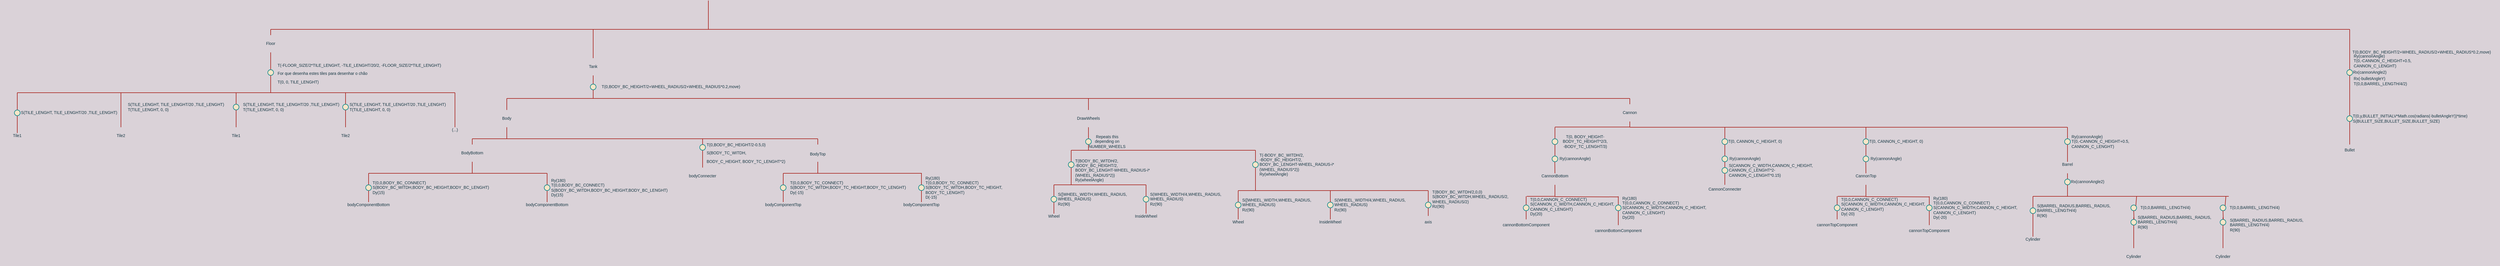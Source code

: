 <mxfile version="15.8.6" type="device"><diagram id="CPms3Qq32Vp7VxYAuWUC" name="Page-1"><mxGraphModel dx="599" dy="332" grid="1" gridSize="10" guides="1" tooltips="1" connect="1" arrows="1" fold="1" page="1" pageScale="1" pageWidth="4681" pageHeight="3300" background="#DAD2D8" math="0" shadow="0"><root><mxCell id="0"/><mxCell id="1" parent="0"/><mxCell id="ZS38IPh7mTuPbEEPwj0k-16" value="" style="endArrow=none;html=1;rounded=0;labelBackgroundColor=#DAD2D8;strokeColor=#A8201A;fontColor=#143642;" edge="1" parent="1"><mxGeometry width="50" height="50" relative="1" as="geometry"><mxPoint x="960" y="490" as="sourcePoint"/><mxPoint x="960" y="440" as="targetPoint"/></mxGeometry></mxCell><mxCell id="tE-_9fKvYDW1RzxMC0AZ-3" value="" style="endArrow=none;html=1;rounded=0;labelBackgroundColor=#DAD2D8;strokeColor=#A8201A;fontColor=#143642;" parent="1" edge="1"><mxGeometry width="50" height="50" relative="1" as="geometry"><mxPoint x="1240" y="190" as="sourcePoint"/><mxPoint x="1240" y="140" as="targetPoint"/></mxGeometry></mxCell><mxCell id="tE-_9fKvYDW1RzxMC0AZ-4" value="" style="endArrow=none;html=1;rounded=0;labelBackgroundColor=#DAD2D8;strokeColor=#A8201A;fontColor=#143642;" parent="1" edge="1"><mxGeometry width="50" height="50" relative="1" as="geometry"><mxPoint x="480" y="190" as="sourcePoint"/><mxPoint x="1240" y="190" as="targetPoint"/></mxGeometry></mxCell><mxCell id="tE-_9fKvYDW1RzxMC0AZ-5" value="" style="endArrow=none;html=1;rounded=0;startArrow=none;labelBackgroundColor=#DAD2D8;strokeColor=#A8201A;fontColor=#143642;" parent="1" source="tE-_9fKvYDW1RzxMC0AZ-21" edge="1"><mxGeometry width="50" height="50" relative="1" as="geometry"><mxPoint x="480" y="300" as="sourcePoint"/><mxPoint x="480" y="230" as="targetPoint"/></mxGeometry></mxCell><mxCell id="tE-_9fKvYDW1RzxMC0AZ-6" value="&lt;font&gt;&lt;span style=&quot;font-size: 7px&quot;&gt;T(-FLOOR_SIZE/2*TILE_LENGHT, -TILE_LENGHT/20/2, -FLOOR_SIZE/2*TILE_LENGHT)&lt;/span&gt;&lt;br&gt;&lt;span style=&quot;font-size: 7px&quot;&gt;For que desenha estes tiles para desenhar o chão&lt;br&gt;&lt;/span&gt;&lt;span style=&quot;font-size: 7px&quot;&gt;T(0, 0, TILE_LENGHT)&lt;/span&gt;&lt;br&gt;&lt;/font&gt;" style="text;html=1;strokeColor=none;fillColor=none;align=left;verticalAlign=middle;whiteSpace=wrap;rounded=0;fontColor=#143642;" parent="1" vertex="1"><mxGeometry x="490" y="250" width="510" height="30" as="geometry"/></mxCell><mxCell id="tE-_9fKvYDW1RzxMC0AZ-7" value="" style="endArrow=none;html=1;rounded=0;fontSize=7;labelBackgroundColor=#DAD2D8;strokeColor=#A8201A;fontColor=#143642;" parent="1" edge="1"><mxGeometry width="50" height="50" relative="1" as="geometry"><mxPoint x="40" y="300" as="sourcePoint"/><mxPoint x="480" y="300" as="targetPoint"/></mxGeometry></mxCell><mxCell id="tE-_9fKvYDW1RzxMC0AZ-8" value="" style="endArrow=none;html=1;rounded=0;fontSize=7;labelBackgroundColor=#DAD2D8;strokeColor=#A8201A;fontColor=#143642;" parent="1" edge="1"><mxGeometry width="50" height="50" relative="1" as="geometry"><mxPoint x="480" y="300" as="sourcePoint"/><mxPoint x="640" y="300" as="targetPoint"/></mxGeometry></mxCell><mxCell id="tE-_9fKvYDW1RzxMC0AZ-10" value="" style="endArrow=none;html=1;rounded=0;fontSize=7;labelBackgroundColor=#DAD2D8;strokeColor=#A8201A;fontColor=#143642;" parent="1" edge="1"><mxGeometry width="50" height="50" relative="1" as="geometry"><mxPoint x="40" y="370" as="sourcePoint"/><mxPoint x="40" y="300" as="targetPoint"/></mxGeometry></mxCell><mxCell id="tE-_9fKvYDW1RzxMC0AZ-12" value="S(TILE_LENGHT, TILE_LENGHT/20 ,TILE_LENGHT)" style="text;html=1;strokeColor=none;fillColor=none;align=center;verticalAlign=middle;whiteSpace=wrap;rounded=0;fontSize=7;fontColor=#143642;" parent="1" vertex="1"><mxGeometry x="35" y="320" width="190" height="30" as="geometry"/></mxCell><mxCell id="tE-_9fKvYDW1RzxMC0AZ-13" value="Tile1" style="text;html=1;strokeColor=none;fillColor=none;align=center;verticalAlign=middle;whiteSpace=wrap;rounded=0;fontSize=7;fontColor=#143642;" parent="1" vertex="1"><mxGeometry x="10" y="360" width="60" height="30" as="geometry"/></mxCell><mxCell id="tE-_9fKvYDW1RzxMC0AZ-14" value="Tile2" style="text;html=1;strokeColor=none;fillColor=none;align=center;verticalAlign=middle;whiteSpace=wrap;rounded=0;fontSize=7;fontColor=#143642;" parent="1" vertex="1"><mxGeometry x="190" y="360" width="60" height="30" as="geometry"/></mxCell><mxCell id="tE-_9fKvYDW1RzxMC0AZ-16" value="" style="endArrow=none;html=1;rounded=0;fontSize=7;exitX=0.5;exitY=0;exitDx=0;exitDy=0;labelBackgroundColor=#DAD2D8;strokeColor=#A8201A;fontColor=#143642;" parent="1" source="tE-_9fKvYDW1RzxMC0AZ-14" edge="1"><mxGeometry width="50" height="50" relative="1" as="geometry"><mxPoint x="60" y="330" as="sourcePoint"/><mxPoint x="220" y="300" as="targetPoint"/><Array as="points"><mxPoint x="220" y="330"/></Array></mxGeometry></mxCell><mxCell id="tE-_9fKvYDW1RzxMC0AZ-17" value="" style="endArrow=none;html=1;rounded=0;fontSize=7;labelBackgroundColor=#DAD2D8;strokeColor=#A8201A;fontColor=#143642;" parent="1" edge="1"><mxGeometry width="50" height="50" relative="1" as="geometry"><mxPoint x="480" y="200" as="sourcePoint"/><mxPoint x="480" y="190" as="targetPoint"/></mxGeometry></mxCell><mxCell id="tE-_9fKvYDW1RzxMC0AZ-18" value="Floor" style="text;html=1;strokeColor=none;fillColor=none;align=center;verticalAlign=middle;whiteSpace=wrap;rounded=0;fontSize=7;fontColor=#143642;" parent="1" vertex="1"><mxGeometry x="450" y="200" width="60" height="30" as="geometry"/></mxCell><mxCell id="tE-_9fKvYDW1RzxMC0AZ-21" value="" style="ellipse;whiteSpace=wrap;html=1;aspect=fixed;fontSize=7;fillColor=#FAE5C7;strokeColor=#0F8B8D;fontColor=#143642;" parent="1" vertex="1"><mxGeometry x="475" y="260" width="10" height="10" as="geometry"/></mxCell><mxCell id="tE-_9fKvYDW1RzxMC0AZ-22" value="" style="endArrow=none;html=1;rounded=0;labelBackgroundColor=#DAD2D8;strokeColor=#A8201A;fontColor=#143642;" parent="1" target="tE-_9fKvYDW1RzxMC0AZ-21" edge="1"><mxGeometry width="50" height="50" relative="1" as="geometry"><mxPoint x="480" y="300" as="sourcePoint"/><mxPoint x="480" y="230" as="targetPoint"/></mxGeometry></mxCell><mxCell id="tE-_9fKvYDW1RzxMC0AZ-23" value="S(TILE_LENGHT, TILE_LENGHT/20 ,TILE_LENGHT)&lt;br&gt;T(TILE_LENGHT,&amp;nbsp;0, 0)" style="text;html=1;strokeColor=none;fillColor=none;align=left;verticalAlign=middle;whiteSpace=wrap;rounded=0;fontSize=7;fontColor=#143642;" parent="1" vertex="1"><mxGeometry x="230" y="310" width="190" height="30" as="geometry"/></mxCell><mxCell id="tE-_9fKvYDW1RzxMC0AZ-24" value="Tile1" style="text;html=1;strokeColor=none;fillColor=none;align=center;verticalAlign=middle;whiteSpace=wrap;rounded=0;fontSize=7;fontColor=#143642;" parent="1" vertex="1"><mxGeometry x="390" y="360" width="60" height="30" as="geometry"/></mxCell><mxCell id="tE-_9fKvYDW1RzxMC0AZ-25" value="" style="endArrow=none;html=1;rounded=0;fontSize=7;exitX=0.5;exitY=0;exitDx=0;exitDy=0;startArrow=none;labelBackgroundColor=#DAD2D8;strokeColor=#A8201A;fontColor=#143642;" parent="1" source="tE-_9fKvYDW1RzxMC0AZ-37" edge="1"><mxGeometry width="50" height="50" relative="1" as="geometry"><mxPoint x="260" y="330" as="sourcePoint"/><mxPoint x="420" y="300" as="targetPoint"/><Array as="points"/></mxGeometry></mxCell><mxCell id="tE-_9fKvYDW1RzxMC0AZ-26" value="S(TILE_LENGHT, TILE_LENGHT/20 ,TILE_LENGHT)&lt;br&gt;T(TILE_LENGHT,&amp;nbsp;0, 0)" style="text;html=1;strokeColor=none;fillColor=none;align=left;verticalAlign=middle;whiteSpace=wrap;rounded=0;fontSize=7;fontColor=#143642;" parent="1" vertex="1"><mxGeometry x="430" y="310" width="190" height="30" as="geometry"/></mxCell><mxCell id="tE-_9fKvYDW1RzxMC0AZ-27" value="Tile2" style="text;html=1;strokeColor=none;fillColor=none;align=center;verticalAlign=middle;whiteSpace=wrap;rounded=0;fontSize=7;fontColor=#143642;" parent="1" vertex="1"><mxGeometry x="580" y="360" width="60" height="30" as="geometry"/></mxCell><mxCell id="tE-_9fKvYDW1RzxMC0AZ-28" value="" style="endArrow=none;html=1;rounded=0;fontSize=7;exitX=0.5;exitY=0;exitDx=0;exitDy=0;startArrow=none;labelBackgroundColor=#DAD2D8;strokeColor=#A8201A;fontColor=#143642;" parent="1" source="tE-_9fKvYDW1RzxMC0AZ-43" edge="1"><mxGeometry width="50" height="50" relative="1" as="geometry"><mxPoint x="450" y="330" as="sourcePoint"/><mxPoint x="610" y="300" as="targetPoint"/><Array as="points"/></mxGeometry></mxCell><mxCell id="tE-_9fKvYDW1RzxMC0AZ-29" value="S(TILE_LENGHT, TILE_LENGHT/20 ,TILE_LENGHT)&lt;br&gt;T(TILE_LENGHT,&amp;nbsp;0, 0)" style="text;html=1;strokeColor=none;fillColor=none;align=left;verticalAlign=middle;whiteSpace=wrap;rounded=0;fontSize=7;fontColor=#143642;" parent="1" vertex="1"><mxGeometry x="615" y="310" width="190" height="30" as="geometry"/></mxCell><mxCell id="tE-_9fKvYDW1RzxMC0AZ-30" value="" style="endArrow=none;html=1;rounded=0;fontSize=7;labelBackgroundColor=#DAD2D8;strokeColor=#A8201A;fontColor=#143642;" parent="1" edge="1"><mxGeometry width="50" height="50" relative="1" as="geometry"><mxPoint x="800" y="300" as="sourcePoint"/><mxPoint x="640" y="300" as="targetPoint"/></mxGeometry></mxCell><mxCell id="tE-_9fKvYDW1RzxMC0AZ-31" value="" style="endArrow=none;html=1;rounded=0;fontSize=7;labelBackgroundColor=#DAD2D8;strokeColor=#A8201A;fontColor=#143642;" parent="1" target="tE-_9fKvYDW1RzxMC0AZ-32" edge="1"><mxGeometry width="50" height="50" relative="1" as="geometry"><mxPoint x="800" y="360" as="sourcePoint"/><mxPoint x="800" y="300" as="targetPoint"/></mxGeometry></mxCell><mxCell id="tE-_9fKvYDW1RzxMC0AZ-32" value="(...)" style="text;html=1;strokeColor=none;fillColor=none;align=center;verticalAlign=middle;whiteSpace=wrap;rounded=0;fontSize=7;fontColor=#143642;" parent="1" vertex="1"><mxGeometry x="770" y="350" width="60" height="30" as="geometry"/></mxCell><mxCell id="tE-_9fKvYDW1RzxMC0AZ-33" value="" style="endArrow=none;html=1;rounded=0;fontSize=7;labelBackgroundColor=#DAD2D8;strokeColor=#A8201A;fontColor=#143642;" parent="1" edge="1"><mxGeometry width="50" height="50" relative="1" as="geometry"><mxPoint x="800" y="350" as="sourcePoint"/><mxPoint x="800" y="300" as="targetPoint"/></mxGeometry></mxCell><mxCell id="tE-_9fKvYDW1RzxMC0AZ-34" value="" style="ellipse;whiteSpace=wrap;html=1;aspect=fixed;fontSize=7;fillColor=#FAE5C7;strokeColor=#0F8B8D;fontColor=#143642;" parent="1" vertex="1"><mxGeometry x="35" y="330" width="10" height="10" as="geometry"/></mxCell><mxCell id="tE-_9fKvYDW1RzxMC0AZ-37" value="" style="ellipse;whiteSpace=wrap;html=1;aspect=fixed;fontSize=7;fillColor=#FAE5C7;strokeColor=#0F8B8D;fontColor=#143642;" parent="1" vertex="1"><mxGeometry x="415" y="320" width="10" height="10" as="geometry"/></mxCell><mxCell id="tE-_9fKvYDW1RzxMC0AZ-38" value="" style="endArrow=none;html=1;rounded=0;fontSize=7;exitX=0.5;exitY=0;exitDx=0;exitDy=0;labelBackgroundColor=#DAD2D8;strokeColor=#A8201A;fontColor=#143642;" parent="1" source="tE-_9fKvYDW1RzxMC0AZ-24" target="tE-_9fKvYDW1RzxMC0AZ-37" edge="1"><mxGeometry width="50" height="50" relative="1" as="geometry"><mxPoint x="420" y="360" as="sourcePoint"/><mxPoint x="420" y="300" as="targetPoint"/><Array as="points"><mxPoint x="420" y="330"/></Array></mxGeometry></mxCell><mxCell id="tE-_9fKvYDW1RzxMC0AZ-43" value="" style="ellipse;whiteSpace=wrap;html=1;aspect=fixed;fontSize=7;fillColor=#FAE5C7;strokeColor=#0F8B8D;fontColor=#143642;" parent="1" vertex="1"><mxGeometry x="605" y="320" width="10" height="10" as="geometry"/></mxCell><mxCell id="tE-_9fKvYDW1RzxMC0AZ-44" value="" style="endArrow=none;html=1;rounded=0;fontSize=7;exitX=0.5;exitY=0;exitDx=0;exitDy=0;labelBackgroundColor=#DAD2D8;strokeColor=#A8201A;fontColor=#143642;" parent="1" source="tE-_9fKvYDW1RzxMC0AZ-27" target="tE-_9fKvYDW1RzxMC0AZ-43" edge="1"><mxGeometry width="50" height="50" relative="1" as="geometry"><mxPoint x="610" y="360" as="sourcePoint"/><mxPoint x="610" y="300" as="targetPoint"/><Array as="points"><mxPoint x="610" y="330"/></Array></mxGeometry></mxCell><mxCell id="tE-_9fKvYDW1RzxMC0AZ-46" value="" style="endArrow=none;html=1;rounded=0;fontSize=7;exitX=0.5;exitY=0;exitDx=0;exitDy=0;labelBackgroundColor=#DAD2D8;strokeColor=#A8201A;fontColor=#143642;" parent="1" source="tE-_9fKvYDW1RzxMC0AZ-48" edge="1"><mxGeometry width="50" height="50" relative="1" as="geometry"><mxPoint x="1040" y="250" as="sourcePoint"/><mxPoint x="1040" y="190" as="targetPoint"/></mxGeometry></mxCell><mxCell id="tE-_9fKvYDW1RzxMC0AZ-48" value="Tank" style="text;html=1;strokeColor=none;fillColor=none;align=center;verticalAlign=middle;whiteSpace=wrap;rounded=0;fontSize=7;fontColor=#143642;" parent="1" vertex="1"><mxGeometry x="1010" y="240" width="60" height="30" as="geometry"/></mxCell><mxCell id="tE-_9fKvYDW1RzxMC0AZ-49" value="" style="endArrow=none;html=1;rounded=0;fontSize=7;startArrow=none;labelBackgroundColor=#DAD2D8;strokeColor=#A8201A;fontColor=#143642;" parent="1" source="tE-_9fKvYDW1RzxMC0AZ-51" edge="1"><mxGeometry width="50" height="50" relative="1" as="geometry"><mxPoint x="1040" y="310" as="sourcePoint"/><mxPoint x="1040" y="270" as="targetPoint"/></mxGeometry></mxCell><mxCell id="tE-_9fKvYDW1RzxMC0AZ-50" value="T(0,BODY_BC_HEIGHT/2+WHEEL_RADIUS/2+WHEEL_RADIUS*0.2,move)" style="text;html=1;strokeColor=none;fillColor=none;align=center;verticalAlign=middle;whiteSpace=wrap;rounded=0;fontSize=7;fontColor=#143642;" parent="1" vertex="1"><mxGeometry x="1040" y="280" width="270" height="20" as="geometry"/></mxCell><mxCell id="tE-_9fKvYDW1RzxMC0AZ-51" value="" style="ellipse;whiteSpace=wrap;html=1;aspect=fixed;fontSize=7;fillColor=#FAE5C7;strokeColor=#0F8B8D;fontColor=#143642;" parent="1" vertex="1"><mxGeometry x="1035" y="285" width="10" height="10" as="geometry"/></mxCell><mxCell id="tE-_9fKvYDW1RzxMC0AZ-52" value="" style="endArrow=none;html=1;rounded=0;fontSize=7;labelBackgroundColor=#DAD2D8;strokeColor=#A8201A;fontColor=#143642;" parent="1" target="tE-_9fKvYDW1RzxMC0AZ-51" edge="1"><mxGeometry width="50" height="50" relative="1" as="geometry"><mxPoint x="1040" y="310" as="sourcePoint"/><mxPoint x="1040" y="270" as="targetPoint"/></mxGeometry></mxCell><mxCell id="tE-_9fKvYDW1RzxMC0AZ-53" value="" style="endArrow=none;html=1;rounded=0;fontSize=7;labelBackgroundColor=#DAD2D8;strokeColor=#A8201A;fontColor=#143642;" parent="1" edge="1"><mxGeometry width="50" height="50" relative="1" as="geometry"><mxPoint x="890" y="310" as="sourcePoint"/><mxPoint x="1040" y="310" as="targetPoint"/></mxGeometry></mxCell><mxCell id="tE-_9fKvYDW1RzxMC0AZ-54" value="" style="endArrow=none;html=1;rounded=0;fontSize=7;labelBackgroundColor=#DAD2D8;strokeColor=#A8201A;fontColor=#143642;" parent="1" edge="1"><mxGeometry width="50" height="50" relative="1" as="geometry"><mxPoint x="890" y="310" as="sourcePoint"/><mxPoint x="890" y="330" as="targetPoint"/></mxGeometry></mxCell><mxCell id="tE-_9fKvYDW1RzxMC0AZ-55" value="Body" style="text;html=1;strokeColor=none;fillColor=none;align=center;verticalAlign=middle;whiteSpace=wrap;rounded=0;fontSize=7;fontColor=#143642;" parent="1" vertex="1"><mxGeometry x="860" y="330" width="60" height="30" as="geometry"/></mxCell><mxCell id="tE-_9fKvYDW1RzxMC0AZ-56" value="" style="endArrow=none;html=1;rounded=0;fontSize=7;entryX=0.5;entryY=1;entryDx=0;entryDy=0;labelBackgroundColor=#DAD2D8;strokeColor=#A8201A;fontColor=#143642;" parent="1" target="tE-_9fKvYDW1RzxMC0AZ-55" edge="1"><mxGeometry width="50" height="50" relative="1" as="geometry"><mxPoint x="890" y="380" as="sourcePoint"/><mxPoint x="880" y="330" as="targetPoint"/></mxGeometry></mxCell><mxCell id="tE-_9fKvYDW1RzxMC0AZ-57" value="" style="endArrow=none;html=1;rounded=0;fontSize=7;labelBackgroundColor=#DAD2D8;strokeColor=#A8201A;fontColor=#143642;" parent="1" edge="1"><mxGeometry width="50" height="50" relative="1" as="geometry"><mxPoint x="830" y="380" as="sourcePoint"/><mxPoint x="890" y="380" as="targetPoint"/></mxGeometry></mxCell><mxCell id="tE-_9fKvYDW1RzxMC0AZ-58" value="" style="endArrow=none;html=1;rounded=0;fontSize=7;exitX=0.5;exitY=0;exitDx=0;exitDy=0;labelBackgroundColor=#DAD2D8;strokeColor=#A8201A;fontColor=#143642;" parent="1" source="tE-_9fKvYDW1RzxMC0AZ-59" edge="1"><mxGeometry width="50" height="50" relative="1" as="geometry"><mxPoint x="830" y="410" as="sourcePoint"/><mxPoint x="830" y="380" as="targetPoint"/></mxGeometry></mxCell><mxCell id="tE-_9fKvYDW1RzxMC0AZ-59" value="BodyBottom" style="text;html=1;strokeColor=none;fillColor=none;align=center;verticalAlign=middle;whiteSpace=wrap;rounded=0;fontSize=7;fontColor=#143642;" parent="1" vertex="1"><mxGeometry x="800" y="390" width="60" height="30" as="geometry"/></mxCell><mxCell id="tE-_9fKvYDW1RzxMC0AZ-60" value="" style="endArrow=none;html=1;rounded=0;fontSize=7;labelBackgroundColor=#DAD2D8;strokeColor=#A8201A;fontColor=#143642;" parent="1" source="tE-_9fKvYDW1RzxMC0AZ-59" edge="1"><mxGeometry width="50" height="50" relative="1" as="geometry"><mxPoint x="830" y="420" as="sourcePoint"/><mxPoint x="830" y="440" as="targetPoint"/></mxGeometry></mxCell><mxCell id="tE-_9fKvYDW1RzxMC0AZ-61" value="" style="endArrow=none;html=1;rounded=0;fontSize=7;labelBackgroundColor=#DAD2D8;strokeColor=#A8201A;fontColor=#143642;" parent="1" edge="1"><mxGeometry width="50" height="50" relative="1" as="geometry"><mxPoint x="650" y="440" as="sourcePoint"/><mxPoint x="830" y="440" as="targetPoint"/></mxGeometry></mxCell><mxCell id="tE-_9fKvYDW1RzxMC0AZ-62" value="" style="endArrow=none;html=1;rounded=0;fontSize=7;labelBackgroundColor=#DAD2D8;strokeColor=#A8201A;fontColor=#143642;" parent="1" edge="1"><mxGeometry width="50" height="50" relative="1" as="geometry"><mxPoint x="650" y="460" as="sourcePoint"/><mxPoint x="650" y="440" as="targetPoint"/></mxGeometry></mxCell><mxCell id="tE-_9fKvYDW1RzxMC0AZ-63" value="" style="ellipse;whiteSpace=wrap;html=1;aspect=fixed;fontSize=7;fillColor=#FAE5C7;strokeColor=#0F8B8D;fontColor=#143642;" parent="1" vertex="1"><mxGeometry x="645" y="460" width="10" height="10" as="geometry"/></mxCell><mxCell id="tE-_9fKvYDW1RzxMC0AZ-64" value="T(0,0,BODY_BC_CONNECT)&lt;br&gt;&lt;div&gt;&lt;span&gt;S(&lt;/span&gt;&lt;span&gt;BODY_BC_WITDH,BODY_BC_HEIGHT,BODY_BC_LENGHT)&lt;/span&gt;&lt;/div&gt;&lt;div&gt;&lt;span&gt;Dy(15)&lt;/span&gt;&lt;/div&gt;" style="text;html=1;strokeColor=none;fillColor=none;align=left;verticalAlign=middle;whiteSpace=wrap;rounded=0;fontSize=7;fontColor=#143642;" parent="1" vertex="1"><mxGeometry x="655" y="450" width="245" height="30" as="geometry"/></mxCell><mxCell id="tE-_9fKvYDW1RzxMC0AZ-65" value="" style="endArrow=none;html=1;rounded=0;fontSize=7;entryX=0.5;entryY=1;entryDx=0;entryDy=0;labelBackgroundColor=#DAD2D8;strokeColor=#A8201A;fontColor=#143642;" parent="1" target="tE-_9fKvYDW1RzxMC0AZ-63" edge="1"><mxGeometry width="50" height="50" relative="1" as="geometry"><mxPoint x="650" y="490" as="sourcePoint"/><mxPoint x="640" y="410" as="targetPoint"/></mxGeometry></mxCell><mxCell id="tE-_9fKvYDW1RzxMC0AZ-66" value="bodyComponentBottom" style="text;html=1;strokeColor=none;fillColor=none;align=center;verticalAlign=middle;whiteSpace=wrap;rounded=0;fontSize=7;fontColor=#143642;" parent="1" vertex="1"><mxGeometry x="620" y="480" width="60" height="30" as="geometry"/></mxCell><mxCell id="ZS38IPh7mTuPbEEPwj0k-1" value="" style="endArrow=none;html=1;rounded=0;labelBackgroundColor=#DAD2D8;strokeColor=#A8201A;fontColor=#143642;" edge="1" parent="1"><mxGeometry width="50" height="50" relative="1" as="geometry"><mxPoint x="830" y="440" as="sourcePoint"/><mxPoint x="940" y="440" as="targetPoint"/></mxGeometry></mxCell><mxCell id="ZS38IPh7mTuPbEEPwj0k-2" value="" style="endArrow=none;html=1;rounded=0;labelBackgroundColor=#DAD2D8;strokeColor=#A8201A;fontColor=#143642;" edge="1" parent="1"><mxGeometry width="50" height="50" relative="1" as="geometry"><mxPoint x="960" y="440" as="sourcePoint"/><mxPoint x="940" y="440" as="targetPoint"/></mxGeometry></mxCell><mxCell id="ZS38IPh7mTuPbEEPwj0k-15" value="" style="ellipse;whiteSpace=wrap;html=1;aspect=fixed;fillColor=#FAE5C7;strokeColor=#0F8B8D;fontColor=#143642;" vertex="1" parent="1"><mxGeometry x="955" y="460" width="10" height="10" as="geometry"/></mxCell><mxCell id="ZS38IPh7mTuPbEEPwj0k-17" value="Ry(180)&lt;br&gt;T(0,0,BODY_BC_CONNECT)&lt;br&gt;&lt;div&gt;&lt;span&gt;S(&lt;/span&gt;&lt;span&gt;BODY_BC_WITDH,BODY_BC_HEIGHT,BODY_BC_LENGHT)&lt;/span&gt;&lt;/div&gt;&lt;div&gt;&lt;span&gt;Dy(15)&lt;/span&gt;&lt;/div&gt;" style="text;html=1;strokeColor=none;fillColor=none;align=left;verticalAlign=middle;whiteSpace=wrap;rounded=0;fontSize=7;fontColor=#143642;" vertex="1" parent="1"><mxGeometry x="965" y="450" width="245" height="30" as="geometry"/></mxCell><mxCell id="ZS38IPh7mTuPbEEPwj0k-18" value="bodyComponentBottom" style="text;html=1;strokeColor=none;fillColor=none;align=center;verticalAlign=middle;whiteSpace=wrap;rounded=0;fontSize=7;fontColor=#143642;" vertex="1" parent="1"><mxGeometry x="930" y="480" width="60" height="30" as="geometry"/></mxCell><mxCell id="ZS38IPh7mTuPbEEPwj0k-19" value="" style="endArrow=none;html=1;rounded=0;labelBackgroundColor=#DAD2D8;strokeColor=#A8201A;fontColor=#143642;" edge="1" parent="1"><mxGeometry width="50" height="50" relative="1" as="geometry"><mxPoint x="1290" y="380" as="sourcePoint"/><mxPoint x="890" y="380" as="targetPoint"/></mxGeometry></mxCell><mxCell id="ZS38IPh7mTuPbEEPwj0k-20" value="" style="endArrow=none;html=1;rounded=0;labelBackgroundColor=#DAD2D8;strokeColor=#A8201A;fontColor=#143642;" edge="1" parent="1" target="ZS38IPh7mTuPbEEPwj0k-21"><mxGeometry width="50" height="50" relative="1" as="geometry"><mxPoint x="1430" y="380" as="sourcePoint"/><mxPoint x="1430" y="380" as="targetPoint"/></mxGeometry></mxCell><mxCell id="ZS38IPh7mTuPbEEPwj0k-21" value="&lt;font style=&quot;font-size: 7px&quot;&gt;BodyTop&lt;/font&gt;" style="text;html=1;strokeColor=none;fillColor=none;align=center;verticalAlign=middle;whiteSpace=wrap;rounded=0;fontColor=#143642;" vertex="1" parent="1"><mxGeometry x="1400" y="390" width="60" height="30" as="geometry"/></mxCell><mxCell id="ZS38IPh7mTuPbEEPwj0k-22" value="" style="endArrow=none;html=1;rounded=0;fontSize=7;entryX=0.5;entryY=1;entryDx=0;entryDy=0;labelBackgroundColor=#DAD2D8;strokeColor=#A8201A;fontColor=#143642;" edge="1" parent="1" target="ZS38IPh7mTuPbEEPwj0k-21"><mxGeometry width="50" height="50" relative="1" as="geometry"><mxPoint x="1430" y="440" as="sourcePoint"/><mxPoint x="1240" y="380" as="targetPoint"/></mxGeometry></mxCell><mxCell id="ZS38IPh7mTuPbEEPwj0k-23" value="" style="endArrow=none;html=1;rounded=0;fontSize=7;labelBackgroundColor=#DAD2D8;strokeColor=#A8201A;fontColor=#143642;" edge="1" parent="1"><mxGeometry width="50" height="50" relative="1" as="geometry"><mxPoint x="1370" y="440" as="sourcePoint"/><mxPoint x="1430" y="440" as="targetPoint"/></mxGeometry></mxCell><mxCell id="ZS38IPh7mTuPbEEPwj0k-24" value="" style="endArrow=none;html=1;rounded=0;fontSize=7;startArrow=none;labelBackgroundColor=#DAD2D8;strokeColor=#A8201A;fontColor=#143642;" edge="1" parent="1" source="ZS38IPh7mTuPbEEPwj0k-27"><mxGeometry width="50" height="50" relative="1" as="geometry"><mxPoint x="1370" y="490" as="sourcePoint"/><mxPoint x="1370" y="440" as="targetPoint"/></mxGeometry></mxCell><mxCell id="ZS38IPh7mTuPbEEPwj0k-27" value="" style="ellipse;whiteSpace=wrap;html=1;labelPosition=left;verticalLabelPosition=bottom;align=right;verticalAlign=top;aspect=fixed;fillColor=#FAE5C7;strokeColor=#0F8B8D;fontColor=#143642;" vertex="1" parent="1"><mxGeometry x="1365" y="460" width="10" height="10" as="geometry"/></mxCell><mxCell id="ZS38IPh7mTuPbEEPwj0k-28" value="" style="endArrow=none;html=1;rounded=0;fontSize=7;labelBackgroundColor=#DAD2D8;strokeColor=#A8201A;fontColor=#143642;" edge="1" parent="1" target="ZS38IPh7mTuPbEEPwj0k-27"><mxGeometry width="50" height="50" relative="1" as="geometry"><mxPoint x="1370" y="490" as="sourcePoint"/><mxPoint x="1370" y="440" as="targetPoint"/></mxGeometry></mxCell><mxCell id="ZS38IPh7mTuPbEEPwj0k-29" value="&lt;div style=&quot;text-align: left&quot;&gt;&lt;span&gt;T(0,0,BODY_TC_CONNECT)&lt;/span&gt;&lt;/div&gt;&lt;div style=&quot;text-align: left&quot;&gt;&lt;span&gt;S(BODY_TC_WITDH,BODY_TC_HEIGHT,BODY_TC_LENGHT)&lt;/span&gt;&lt;/div&gt;&lt;div style=&quot;text-align: left&quot;&gt;&lt;span&gt;Dy(-15)&lt;/span&gt;&lt;/div&gt;" style="text;html=1;strokeColor=none;fillColor=none;align=center;verticalAlign=middle;whiteSpace=wrap;rounded=0;fontSize=7;fontColor=#143642;" vertex="1" parent="1"><mxGeometry x="1375" y="450" width="215" height="30" as="geometry"/></mxCell><mxCell id="ZS38IPh7mTuPbEEPwj0k-30" value="bodyComponentTop" style="text;html=1;strokeColor=none;fillColor=none;align=center;verticalAlign=middle;whiteSpace=wrap;rounded=0;fontSize=7;fontColor=#143642;" vertex="1" parent="1"><mxGeometry x="1340" y="480" width="60" height="30" as="geometry"/></mxCell><mxCell id="ZS38IPh7mTuPbEEPwj0k-31" value="" style="endArrow=none;html=1;rounded=0;fontSize=7;labelBackgroundColor=#DAD2D8;strokeColor=#A8201A;fontColor=#143642;" edge="1" parent="1"><mxGeometry width="50" height="50" relative="1" as="geometry"><mxPoint x="1610.571" y="440" as="sourcePoint"/><mxPoint x="1430" y="440" as="targetPoint"/></mxGeometry></mxCell><mxCell id="ZS38IPh7mTuPbEEPwj0k-32" value="" style="endArrow=none;html=1;rounded=0;fontSize=7;labelBackgroundColor=#DAD2D8;strokeColor=#A8201A;fontColor=#143642;" edge="1" parent="1"><mxGeometry width="50" height="50" relative="1" as="geometry"><mxPoint x="1610" y="460" as="sourcePoint"/><mxPoint x="1610" y="440" as="targetPoint"/></mxGeometry></mxCell><mxCell id="ZS38IPh7mTuPbEEPwj0k-34" value="" style="endArrow=none;html=1;rounded=0;fontSize=7;startArrow=none;labelBackgroundColor=#DAD2D8;strokeColor=#A8201A;fontColor=#143642;" edge="1" source="ZS38IPh7mTuPbEEPwj0k-35" parent="1"><mxGeometry width="50" height="50" relative="1" as="geometry"><mxPoint x="1610" y="490" as="sourcePoint"/><mxPoint x="1610" y="440" as="targetPoint"/></mxGeometry></mxCell><mxCell id="ZS38IPh7mTuPbEEPwj0k-35" value="" style="ellipse;whiteSpace=wrap;html=1;labelPosition=left;verticalLabelPosition=bottom;align=right;verticalAlign=top;aspect=fixed;fillColor=#FAE5C7;strokeColor=#0F8B8D;fontColor=#143642;" vertex="1" parent="1"><mxGeometry x="1605" y="460" width="10" height="10" as="geometry"/></mxCell><mxCell id="ZS38IPh7mTuPbEEPwj0k-36" value="" style="endArrow=none;html=1;rounded=0;fontSize=7;labelBackgroundColor=#DAD2D8;strokeColor=#A8201A;fontColor=#143642;" edge="1" target="ZS38IPh7mTuPbEEPwj0k-35" parent="1"><mxGeometry width="50" height="50" relative="1" as="geometry"><mxPoint x="1610" y="490" as="sourcePoint"/><mxPoint x="1610" y="440" as="targetPoint"/></mxGeometry></mxCell><mxCell id="ZS38IPh7mTuPbEEPwj0k-37" value="&lt;div&gt;&lt;span&gt;Ry(180)&lt;/span&gt;&lt;/div&gt;&lt;div&gt;&lt;span&gt;T(0,0,BODY_TC_CONNECT)&lt;/span&gt;&lt;/div&gt;&lt;div&gt;&lt;span&gt;S(BODY_TC_WITDH,BODY_TC_HEIGHT,&lt;/span&gt;&lt;/div&gt;&lt;div&gt;&lt;span&gt;BODY_TC_LENGHT)&lt;/span&gt;&lt;/div&gt;&lt;div&gt;&lt;span&gt;D(-15)&lt;/span&gt;&lt;/div&gt;" style="text;html=1;strokeColor=none;fillColor=none;align=left;verticalAlign=middle;whiteSpace=wrap;rounded=0;fontSize=7;fontColor=#143642;" vertex="1" parent="1"><mxGeometry x="1615" y="450" width="215" height="30" as="geometry"/></mxCell><mxCell id="ZS38IPh7mTuPbEEPwj0k-38" value="bodyComponentTop" style="text;html=1;strokeColor=none;fillColor=none;align=center;verticalAlign=middle;whiteSpace=wrap;rounded=0;fontSize=7;fontColor=#143642;" vertex="1" parent="1"><mxGeometry x="1580" y="480" width="60" height="30" as="geometry"/></mxCell><mxCell id="ZS38IPh7mTuPbEEPwj0k-39" value="" style="endArrow=none;html=1;rounded=0;fontSize=7;labelBackgroundColor=#DAD2D8;strokeColor=#A8201A;fontColor=#143642;startArrow=none;" edge="1" parent="1" source="ZS38IPh7mTuPbEEPwj0k-44" target="ZS38IPh7mTuPbEEPwj0k-41"><mxGeometry width="50" height="50" relative="1" as="geometry"><mxPoint x="1230" y="380" as="sourcePoint"/><mxPoint x="1230" y="380" as="targetPoint"/></mxGeometry></mxCell><mxCell id="ZS38IPh7mTuPbEEPwj0k-41" value="bodyConnecter" style="text;html=1;strokeColor=none;fillColor=none;align=center;verticalAlign=middle;whiteSpace=wrap;rounded=0;fontSize=7;fontColor=#143642;" vertex="1" parent="1"><mxGeometry x="1200" y="430" width="60" height="30" as="geometry"/></mxCell><mxCell id="ZS38IPh7mTuPbEEPwj0k-44" value="" style="ellipse;whiteSpace=wrap;html=1;aspect=fixed;rounded=0;sketch=0;fontColor=#143642;strokeColor=#0F8B8D;fillColor=#FAE5C7;direction=west;" vertex="1" parent="1"><mxGeometry x="1225" y="390" width="10" height="10" as="geometry"/></mxCell><mxCell id="ZS38IPh7mTuPbEEPwj0k-45" value="" style="endArrow=none;html=1;rounded=0;fontSize=7;labelBackgroundColor=#DAD2D8;strokeColor=#A8201A;fontColor=#143642;" edge="1" parent="1" target="ZS38IPh7mTuPbEEPwj0k-44"><mxGeometry width="50" height="50" relative="1" as="geometry"><mxPoint x="1230" y="380" as="sourcePoint"/><mxPoint x="1230" y="410" as="targetPoint"/></mxGeometry></mxCell><mxCell id="ZS38IPh7mTuPbEEPwj0k-46" value="&lt;font&gt;&lt;span style=&quot;font-size: 7px&quot;&gt;T(0,BODY_BC_HEIGHT/2-0.5,0)&lt;/span&gt;&lt;br&gt;&lt;span style=&quot;font-size: 7px&quot;&gt;S(BODY_TC_WITDH, &lt;br&gt;BODY_C_HEIGHT, BODY_TC_LENGHT*2)&lt;/span&gt;&lt;br&gt;&lt;/font&gt;" style="text;html=1;strokeColor=none;fillColor=none;align=left;verticalAlign=middle;whiteSpace=wrap;rounded=0;sketch=0;fontColor=#143642;" vertex="1" parent="1"><mxGeometry x="1235" y="385" width="215" height="35" as="geometry"/></mxCell><mxCell id="ZS38IPh7mTuPbEEPwj0k-48" value="" style="endArrow=none;html=1;rounded=1;sketch=0;fontSize=7;fontColor=#143642;strokeColor=#A8201A;fillColor=#FAE5C7;curved=0;" edge="1" parent="1"><mxGeometry width="50" height="50" relative="1" as="geometry"><mxPoint x="1430" y="380" as="sourcePoint"/><mxPoint x="1290" y="380" as="targetPoint"/></mxGeometry></mxCell><mxCell id="ZS38IPh7mTuPbEEPwj0k-49" value="" style="endArrow=none;html=1;rounded=1;sketch=0;fontSize=7;fontColor=#143642;strokeColor=#A8201A;fillColor=#FAE5C7;curved=0;" edge="1" parent="1"><mxGeometry width="50" height="50" relative="1" as="geometry"><mxPoint x="1040" y="310" as="sourcePoint"/><mxPoint x="1900" y="310" as="targetPoint"/></mxGeometry></mxCell><mxCell id="ZS38IPh7mTuPbEEPwj0k-50" value="" style="endArrow=none;html=1;rounded=1;sketch=0;fontSize=7;fontColor=#143642;strokeColor=#A8201A;fillColor=#FAE5C7;curved=0;" edge="1" parent="1" target="ZS38IPh7mTuPbEEPwj0k-51"><mxGeometry width="50" height="50" relative="1" as="geometry"><mxPoint x="1900" y="310" as="sourcePoint"/><mxPoint x="1900" y="310" as="targetPoint"/></mxGeometry></mxCell><mxCell id="ZS38IPh7mTuPbEEPwj0k-51" value="DrawWheels" style="text;html=1;strokeColor=none;fillColor=none;align=center;verticalAlign=middle;whiteSpace=wrap;rounded=0;sketch=0;fontSize=7;fontColor=#143642;" vertex="1" parent="1"><mxGeometry x="1870" y="330" width="60" height="30" as="geometry"/></mxCell><mxCell id="ZS38IPh7mTuPbEEPwj0k-55" value="" style="endArrow=none;html=1;rounded=1;sketch=0;fontSize=7;fontColor=#143642;strokeColor=#A8201A;fillColor=#FAE5C7;curved=0;entryX=0.5;entryY=1;entryDx=0;entryDy=0;" edge="1" parent="1" target="ZS38IPh7mTuPbEEPwj0k-51"><mxGeometry width="50" height="50" relative="1" as="geometry"><mxPoint x="1900" y="380" as="sourcePoint"/><mxPoint x="1870" y="350" as="targetPoint"/></mxGeometry></mxCell><mxCell id="ZS38IPh7mTuPbEEPwj0k-56" value="" style="endArrow=none;html=1;rounded=1;sketch=0;fontSize=7;fontColor=#143642;strokeColor=#A8201A;fillColor=#FAE5C7;curved=0;" edge="1" parent="1"><mxGeometry width="50" height="50" relative="1" as="geometry"><mxPoint x="1870" y="400" as="sourcePoint"/><mxPoint x="1900" y="400" as="targetPoint"/></mxGeometry></mxCell><mxCell id="ZS38IPh7mTuPbEEPwj0k-57" value="" style="endArrow=none;html=1;rounded=1;sketch=0;fontSize=7;fontColor=#143642;strokeColor=#A8201A;fillColor=#FAE5C7;curved=0;startArrow=none;" edge="1" parent="1" source="ZS38IPh7mTuPbEEPwj0k-62"><mxGeometry width="50" height="50" relative="1" as="geometry"><mxPoint x="1870" y="440" as="sourcePoint"/><mxPoint x="1870" y="400" as="targetPoint"/></mxGeometry></mxCell><mxCell id="ZS38IPh7mTuPbEEPwj0k-58" value="" style="endArrow=none;html=1;rounded=1;sketch=0;fontSize=7;fontColor=#143642;strokeColor=#A8201A;fillColor=#FAE5C7;curved=0;startArrow=none;" edge="1" parent="1" source="ZS38IPh7mTuPbEEPwj0k-59"><mxGeometry width="50" height="50" relative="1" as="geometry"><mxPoint x="1900" y="400" as="sourcePoint"/><mxPoint x="1900" y="380" as="targetPoint"/></mxGeometry></mxCell><mxCell id="ZS38IPh7mTuPbEEPwj0k-59" value="" style="ellipse;whiteSpace=wrap;html=1;aspect=fixed;rounded=0;sketch=0;fontSize=7;fontColor=#143642;strokeColor=#0F8B8D;fillColor=#FAE5C7;" vertex="1" parent="1"><mxGeometry x="1895" y="380" width="10" height="10" as="geometry"/></mxCell><mxCell id="ZS38IPh7mTuPbEEPwj0k-60" value="" style="endArrow=none;html=1;rounded=1;sketch=0;fontSize=7;fontColor=#143642;strokeColor=#A8201A;fillColor=#FAE5C7;curved=0;" edge="1" parent="1" target="ZS38IPh7mTuPbEEPwj0k-59"><mxGeometry width="50" height="50" relative="1" as="geometry"><mxPoint x="1900" y="400" as="sourcePoint"/><mxPoint x="1900" y="380" as="targetPoint"/></mxGeometry></mxCell><mxCell id="ZS38IPh7mTuPbEEPwj0k-61" value="Repeats this depending on NUMBER_WHEELS" style="text;html=1;strokeColor=none;fillColor=none;align=center;verticalAlign=middle;whiteSpace=wrap;rounded=0;sketch=0;fontSize=7;fontColor=#143642;" vertex="1" parent="1"><mxGeometry x="1895" y="375" width="75" height="20" as="geometry"/></mxCell><mxCell id="ZS38IPh7mTuPbEEPwj0k-62" value="" style="ellipse;whiteSpace=wrap;html=1;aspect=fixed;rounded=0;sketch=0;fontSize=7;fontColor=#143642;strokeColor=#0F8B8D;fillColor=#FAE5C7;" vertex="1" parent="1"><mxGeometry x="1865" y="420" width="10" height="10" as="geometry"/></mxCell><mxCell id="ZS38IPh7mTuPbEEPwj0k-63" value="" style="endArrow=none;html=1;rounded=1;sketch=0;fontSize=7;fontColor=#143642;strokeColor=#A8201A;fillColor=#FAE5C7;curved=0;" edge="1" parent="1" target="ZS38IPh7mTuPbEEPwj0k-62"><mxGeometry width="50" height="50" relative="1" as="geometry"><mxPoint x="1870" y="450" as="sourcePoint"/><mxPoint x="1870" y="400" as="targetPoint"/></mxGeometry></mxCell><mxCell id="ZS38IPh7mTuPbEEPwj0k-64" value="T(BODY_BC_WITDH/2,&lt;br&gt;-BODY_BC_HEIGHT/2,&lt;br&gt;BODY_BC_LENGHT-WHEEL_RADIUS-i*(WHEEL_RADIUS*2))&lt;br&gt;Ry(wheelAngle)" style="text;html=1;strokeColor=none;fillColor=none;align=left;verticalAlign=middle;whiteSpace=wrap;rounded=0;sketch=0;fontSize=7;fontColor=#143642;" vertex="1" parent="1"><mxGeometry x="1875" y="420" width="165" height="30" as="geometry"/></mxCell><mxCell id="ZS38IPh7mTuPbEEPwj0k-65" value="" style="endArrow=none;html=1;rounded=1;sketch=0;fontSize=7;fontColor=#143642;strokeColor=#A8201A;fillColor=#FAE5C7;curved=0;" edge="1" parent="1"><mxGeometry width="50" height="50" relative="1" as="geometry"><mxPoint x="1870" y="460" as="sourcePoint"/><mxPoint x="1870" y="450" as="targetPoint"/></mxGeometry></mxCell><mxCell id="ZS38IPh7mTuPbEEPwj0k-66" value="" style="endArrow=none;html=1;rounded=1;sketch=0;fontSize=7;fontColor=#143642;strokeColor=#A8201A;fillColor=#FAE5C7;curved=0;" edge="1" parent="1"><mxGeometry width="50" height="50" relative="1" as="geometry"><mxPoint x="1840" y="460" as="sourcePoint"/><mxPoint x="1870" y="460" as="targetPoint"/></mxGeometry></mxCell><mxCell id="ZS38IPh7mTuPbEEPwj0k-67" value="" style="endArrow=none;html=1;rounded=1;sketch=0;fontSize=7;fontColor=#143642;strokeColor=#A8201A;fillColor=#FAE5C7;curved=0;" edge="1" parent="1"><mxGeometry width="50" height="50" relative="1" as="geometry"><mxPoint x="1840" y="480" as="sourcePoint"/><mxPoint x="1840" y="460" as="targetPoint"/></mxGeometry></mxCell><mxCell id="ZS38IPh7mTuPbEEPwj0k-68" value="" style="endArrow=none;html=1;rounded=1;sketch=0;fontSize=7;fontColor=#143642;strokeColor=#A8201A;fillColor=#FAE5C7;curved=0;startArrow=none;" edge="1" parent="1" source="ZS38IPh7mTuPbEEPwj0k-69"><mxGeometry width="50" height="50" relative="1" as="geometry"><mxPoint x="1840" y="510" as="sourcePoint"/><mxPoint x="1840" y="480" as="targetPoint"/></mxGeometry></mxCell><mxCell id="ZS38IPh7mTuPbEEPwj0k-69" value="" style="ellipse;whiteSpace=wrap;html=1;aspect=fixed;rounded=0;sketch=0;fontSize=7;fontColor=#143642;strokeColor=#0F8B8D;fillColor=#FAE5C7;" vertex="1" parent="1"><mxGeometry x="1835" y="480" width="10" height="10" as="geometry"/></mxCell><mxCell id="ZS38IPh7mTuPbEEPwj0k-70" value="" style="endArrow=none;html=1;rounded=1;sketch=0;fontSize=7;fontColor=#143642;strokeColor=#A8201A;fillColor=#FAE5C7;curved=0;" edge="1" parent="1" target="ZS38IPh7mTuPbEEPwj0k-69"><mxGeometry width="50" height="50" relative="1" as="geometry"><mxPoint x="1840" y="510" as="sourcePoint"/><mxPoint x="1840" y="480" as="targetPoint"/></mxGeometry></mxCell><mxCell id="ZS38IPh7mTuPbEEPwj0k-71" value="S([WHEEL_WIDTH,WHEEL_RADIUS,&lt;br&gt;WHEEL_RADIUS)&lt;br&gt;Rz(90)" style="text;html=1;strokeColor=none;fillColor=none;align=left;verticalAlign=middle;whiteSpace=wrap;rounded=0;sketch=0;fontSize=7;fontColor=#143642;" vertex="1" parent="1"><mxGeometry x="1845" y="470" width="185" height="30" as="geometry"/></mxCell><mxCell id="ZS38IPh7mTuPbEEPwj0k-72" value="Wheel" style="text;html=1;strokeColor=none;fillColor=none;align=center;verticalAlign=middle;whiteSpace=wrap;rounded=0;sketch=0;fontSize=7;fontColor=#143642;" vertex="1" parent="1"><mxGeometry x="1810" y="500" width="60" height="30" as="geometry"/></mxCell><mxCell id="ZS38IPh7mTuPbEEPwj0k-73" value="" style="endArrow=none;html=1;rounded=1;sketch=0;fontSize=7;fontColor=#143642;strokeColor=#A8201A;fillColor=#FAE5C7;curved=0;" edge="1" parent="1"><mxGeometry width="50" height="50" relative="1" as="geometry"><mxPoint x="2000" y="460" as="sourcePoint"/><mxPoint x="1870" y="460" as="targetPoint"/></mxGeometry></mxCell><mxCell id="ZS38IPh7mTuPbEEPwj0k-74" value="" style="endArrow=none;html=1;rounded=1;sketch=0;fontSize=7;fontColor=#143642;strokeColor=#A8201A;fillColor=#FAE5C7;curved=0;" edge="1" parent="1" target="ZS38IPh7mTuPbEEPwj0k-75"><mxGeometry width="50" height="50" relative="1" as="geometry"><mxPoint x="2000" y="510" as="sourcePoint"/><mxPoint x="2000" y="460" as="targetPoint"/></mxGeometry></mxCell><mxCell id="ZS38IPh7mTuPbEEPwj0k-75" value="" style="ellipse;whiteSpace=wrap;html=1;aspect=fixed;rounded=0;sketch=0;fontSize=7;fontColor=#143642;strokeColor=#0F8B8D;fillColor=#FAE5C7;" vertex="1" parent="1"><mxGeometry x="1995" y="480" width="10" height="10" as="geometry"/></mxCell><mxCell id="ZS38IPh7mTuPbEEPwj0k-76" value="" style="endArrow=none;html=1;rounded=1;sketch=0;fontSize=7;fontColor=#143642;strokeColor=#A8201A;fillColor=#FAE5C7;curved=0;exitX=0.5;exitY=0;exitDx=0;exitDy=0;" edge="1" parent="1" source="ZS38IPh7mTuPbEEPwj0k-75"><mxGeometry width="50" height="50" relative="1" as="geometry"><mxPoint x="1870" y="510" as="sourcePoint"/><mxPoint x="2000" y="460" as="targetPoint"/></mxGeometry></mxCell><mxCell id="ZS38IPh7mTuPbEEPwj0k-77" value="S(WHEEL_WIDTH/4,WHEEL_RADIUS,&lt;br&gt;WHEEL_RADIUS)&lt;br&gt;Rz(90)" style="text;html=1;strokeColor=none;fillColor=none;align=left;verticalAlign=middle;whiteSpace=wrap;rounded=0;sketch=0;fontSize=7;fontColor=#143642;" vertex="1" parent="1"><mxGeometry x="2005" y="470" width="205" height="30" as="geometry"/></mxCell><mxCell id="ZS38IPh7mTuPbEEPwj0k-78" value="InsideWheel" style="text;html=1;strokeColor=none;fillColor=none;align=center;verticalAlign=middle;whiteSpace=wrap;rounded=0;sketch=0;fontSize=7;fontColor=#143642;" vertex="1" parent="1"><mxGeometry x="1970" y="500" width="60" height="30" as="geometry"/></mxCell><mxCell id="ZS38IPh7mTuPbEEPwj0k-79" value="" style="endArrow=none;html=1;rounded=1;sketch=0;fontSize=7;fontColor=#143642;strokeColor=#A8201A;fillColor=#FAE5C7;curved=0;" edge="1" parent="1"><mxGeometry width="50" height="50" relative="1" as="geometry"><mxPoint x="2190" y="400" as="sourcePoint"/><mxPoint x="1900" y="400" as="targetPoint"/></mxGeometry></mxCell><mxCell id="ZS38IPh7mTuPbEEPwj0k-80" value="" style="endArrow=none;html=1;rounded=1;sketch=0;fontSize=7;fontColor=#143642;strokeColor=#A8201A;fillColor=#FAE5C7;curved=0;startArrow=none;" edge="1" parent="1" source="ZS38IPh7mTuPbEEPwj0k-82"><mxGeometry width="50" height="50" relative="1" as="geometry"><mxPoint x="2190" y="460" as="sourcePoint"/><mxPoint x="2190" y="400" as="targetPoint"/></mxGeometry></mxCell><mxCell id="ZS38IPh7mTuPbEEPwj0k-82" value="" style="ellipse;whiteSpace=wrap;html=1;aspect=fixed;rounded=0;sketch=0;fontSize=7;fontColor=#143642;strokeColor=#0F8B8D;fillColor=#FAE5C7;" vertex="1" parent="1"><mxGeometry x="2185" y="420" width="10" height="10" as="geometry"/></mxCell><mxCell id="ZS38IPh7mTuPbEEPwj0k-83" value="" style="endArrow=none;html=1;rounded=1;sketch=0;fontSize=7;fontColor=#143642;strokeColor=#A8201A;fillColor=#FAE5C7;curved=0;" edge="1" parent="1" target="ZS38IPh7mTuPbEEPwj0k-82"><mxGeometry width="50" height="50" relative="1" as="geometry"><mxPoint x="2190" y="460" as="sourcePoint"/><mxPoint x="2190" y="400" as="targetPoint"/></mxGeometry></mxCell><mxCell id="ZS38IPh7mTuPbEEPwj0k-84" value="T(-BODY_BC_WITDH/2,&lt;br&gt;-BODY_BC_HEIGHT/2,&lt;br&gt;BODY_BC_LENGHT-WHEEL_RADIUS-i*(WHEEL_RADIUS*2))&lt;br&gt;Ry(wheelAngle)" style="text;html=1;strokeColor=none;fillColor=none;align=left;verticalAlign=middle;whiteSpace=wrap;rounded=0;sketch=0;fontSize=7;fontColor=#143642;" vertex="1" parent="1"><mxGeometry x="2195" y="410" width="165" height="30" as="geometry"/></mxCell><mxCell id="ZS38IPh7mTuPbEEPwj0k-85" value="" style="endArrow=none;html=1;rounded=1;sketch=0;fontSize=7;fontColor=#143642;strokeColor=#A8201A;fillColor=#FAE5C7;curved=0;" edge="1" parent="1"><mxGeometry width="50" height="50" relative="1" as="geometry"><mxPoint x="2190" y="470" as="sourcePoint"/><mxPoint x="2190" y="460" as="targetPoint"/></mxGeometry></mxCell><mxCell id="ZS38IPh7mTuPbEEPwj0k-86" value="" style="endArrow=none;html=1;rounded=1;sketch=0;fontSize=7;fontColor=#143642;strokeColor=#A8201A;fillColor=#FAE5C7;curved=0;" edge="1" parent="1"><mxGeometry width="50" height="50" relative="1" as="geometry"><mxPoint x="2160" y="470" as="sourcePoint"/><mxPoint x="2190" y="470" as="targetPoint"/></mxGeometry></mxCell><mxCell id="ZS38IPh7mTuPbEEPwj0k-87" value="" style="endArrow=none;html=1;rounded=1;sketch=0;fontSize=7;fontColor=#143642;strokeColor=#A8201A;fillColor=#FAE5C7;curved=0;" edge="1" parent="1"><mxGeometry width="50" height="50" relative="1" as="geometry"><mxPoint x="2160" y="490" as="sourcePoint"/><mxPoint x="2160" y="470" as="targetPoint"/></mxGeometry></mxCell><mxCell id="ZS38IPh7mTuPbEEPwj0k-88" value="" style="endArrow=none;html=1;rounded=1;sketch=0;fontSize=7;fontColor=#143642;strokeColor=#A8201A;fillColor=#FAE5C7;curved=0;startArrow=none;" edge="1" source="ZS38IPh7mTuPbEEPwj0k-89" parent="1"><mxGeometry width="50" height="50" relative="1" as="geometry"><mxPoint x="2160" y="520" as="sourcePoint"/><mxPoint x="2160" y="490" as="targetPoint"/></mxGeometry></mxCell><mxCell id="ZS38IPh7mTuPbEEPwj0k-89" value="" style="ellipse;whiteSpace=wrap;html=1;aspect=fixed;rounded=0;sketch=0;fontSize=7;fontColor=#143642;strokeColor=#0F8B8D;fillColor=#FAE5C7;" vertex="1" parent="1"><mxGeometry x="2155" y="490" width="10" height="10" as="geometry"/></mxCell><mxCell id="ZS38IPh7mTuPbEEPwj0k-90" value="" style="endArrow=none;html=1;rounded=1;sketch=0;fontSize=7;fontColor=#143642;strokeColor=#A8201A;fillColor=#FAE5C7;curved=0;" edge="1" target="ZS38IPh7mTuPbEEPwj0k-89" parent="1"><mxGeometry width="50" height="50" relative="1" as="geometry"><mxPoint x="2160" y="520" as="sourcePoint"/><mxPoint x="2160" y="490" as="targetPoint"/></mxGeometry></mxCell><mxCell id="ZS38IPh7mTuPbEEPwj0k-91" value="S([WHEEL_WIDTH,WHEEL_RADIUS,&lt;br&gt;WHEEL_RADIUS)&lt;br&gt;Rz(90)" style="text;html=1;strokeColor=none;fillColor=none;align=left;verticalAlign=middle;whiteSpace=wrap;rounded=0;sketch=0;fontSize=7;fontColor=#143642;" vertex="1" parent="1"><mxGeometry x="2165" y="480" width="185" height="30" as="geometry"/></mxCell><mxCell id="ZS38IPh7mTuPbEEPwj0k-92" value="Wheel" style="text;html=1;strokeColor=none;fillColor=none;align=center;verticalAlign=middle;whiteSpace=wrap;rounded=0;sketch=0;fontSize=7;fontColor=#143642;" vertex="1" parent="1"><mxGeometry x="2130" y="510" width="60" height="30" as="geometry"/></mxCell><mxCell id="ZS38IPh7mTuPbEEPwj0k-93" value="" style="endArrow=none;html=1;rounded=1;sketch=0;fontSize=7;fontColor=#143642;strokeColor=#A8201A;fillColor=#FAE5C7;curved=0;" edge="1" parent="1"><mxGeometry width="50" height="50" relative="1" as="geometry"><mxPoint x="2320" y="470" as="sourcePoint"/><mxPoint x="2190" y="470" as="targetPoint"/></mxGeometry></mxCell><mxCell id="ZS38IPh7mTuPbEEPwj0k-94" value="" style="endArrow=none;html=1;rounded=1;sketch=0;fontSize=7;fontColor=#143642;strokeColor=#A8201A;fillColor=#FAE5C7;curved=0;" edge="1" target="ZS38IPh7mTuPbEEPwj0k-95" parent="1"><mxGeometry width="50" height="50" relative="1" as="geometry"><mxPoint x="2320" y="520" as="sourcePoint"/><mxPoint x="2320" y="470" as="targetPoint"/></mxGeometry></mxCell><mxCell id="ZS38IPh7mTuPbEEPwj0k-95" value="" style="ellipse;whiteSpace=wrap;html=1;aspect=fixed;rounded=0;sketch=0;fontSize=7;fontColor=#143642;strokeColor=#0F8B8D;fillColor=#FAE5C7;" vertex="1" parent="1"><mxGeometry x="2315" y="490" width="10" height="10" as="geometry"/></mxCell><mxCell id="ZS38IPh7mTuPbEEPwj0k-96" value="" style="endArrow=none;html=1;rounded=1;sketch=0;fontSize=7;fontColor=#143642;strokeColor=#A8201A;fillColor=#FAE5C7;curved=0;exitX=0.5;exitY=0;exitDx=0;exitDy=0;" edge="1" source="ZS38IPh7mTuPbEEPwj0k-95" parent="1"><mxGeometry width="50" height="50" relative="1" as="geometry"><mxPoint x="2190" y="520" as="sourcePoint"/><mxPoint x="2320" y="470" as="targetPoint"/></mxGeometry></mxCell><mxCell id="ZS38IPh7mTuPbEEPwj0k-97" value="InsideWheel" style="text;html=1;strokeColor=none;fillColor=none;align=center;verticalAlign=middle;whiteSpace=wrap;rounded=0;sketch=0;fontSize=7;fontColor=#143642;" vertex="1" parent="1"><mxGeometry x="2290" y="510" width="60" height="30" as="geometry"/></mxCell><mxCell id="ZS38IPh7mTuPbEEPwj0k-98" value="" style="endArrow=none;html=1;rounded=1;sketch=0;fontSize=7;fontColor=#143642;strokeColor=#A8201A;fillColor=#FAE5C7;curved=0;" edge="1" parent="1"><mxGeometry width="50" height="50" relative="1" as="geometry"><mxPoint x="2400" y="470" as="sourcePoint"/><mxPoint x="2320" y="470" as="targetPoint"/></mxGeometry></mxCell><mxCell id="ZS38IPh7mTuPbEEPwj0k-99" value="" style="endArrow=none;html=1;rounded=1;sketch=0;fontSize=7;fontColor=#143642;strokeColor=#A8201A;fillColor=#FAE5C7;curved=0;" edge="1" parent="1"><mxGeometry width="50" height="50" relative="1" as="geometry"><mxPoint x="2490" y="470" as="sourcePoint"/><mxPoint x="2400" y="470" as="targetPoint"/></mxGeometry></mxCell><mxCell id="ZS38IPh7mTuPbEEPwj0k-100" value="S(WHEEL_WIDTH/4,WHEEL_RADIUS,&lt;br&gt;WHEEL_RADIUS)&lt;br&gt;Rz(90)" style="text;html=1;strokeColor=none;fillColor=none;align=left;verticalAlign=middle;whiteSpace=wrap;rounded=0;sketch=0;fontSize=7;fontColor=#143642;" vertex="1" parent="1"><mxGeometry x="2325" y="480" width="205" height="30" as="geometry"/></mxCell><mxCell id="ZS38IPh7mTuPbEEPwj0k-101" value="" style="endArrow=none;html=1;rounded=1;sketch=0;fontSize=7;fontColor=#143642;strokeColor=#A8201A;fillColor=#FAE5C7;curved=0;startArrow=none;" edge="1" parent="1" source="ZS38IPh7mTuPbEEPwj0k-102"><mxGeometry width="50" height="50" relative="1" as="geometry"><mxPoint x="2490" y="514" as="sourcePoint"/><mxPoint x="2490" y="470" as="targetPoint"/></mxGeometry></mxCell><mxCell id="ZS38IPh7mTuPbEEPwj0k-102" value="" style="ellipse;whiteSpace=wrap;html=1;aspect=fixed;rounded=0;sketch=0;fontSize=7;fontColor=#143642;strokeColor=#0F8B8D;fillColor=#FAE5C7;" vertex="1" parent="1"><mxGeometry x="2485" y="490" width="10" height="10" as="geometry"/></mxCell><mxCell id="ZS38IPh7mTuPbEEPwj0k-103" value="" style="endArrow=none;html=1;rounded=1;sketch=0;fontSize=7;fontColor=#143642;strokeColor=#A8201A;fillColor=#FAE5C7;curved=0;" edge="1" parent="1" target="ZS38IPh7mTuPbEEPwj0k-102"><mxGeometry width="50" height="50" relative="1" as="geometry"><mxPoint x="2490" y="514" as="sourcePoint"/><mxPoint x="2490" y="470" as="targetPoint"/></mxGeometry></mxCell><mxCell id="ZS38IPh7mTuPbEEPwj0k-104" value="T(BODY_BC_WITDH/2,0,0)&lt;br&gt;S(BODY_BC_WITDH,WHEEL_RADIUS/2,&lt;br&gt;WHEEL_RADIUS/2)&lt;br&gt;Rz(90)" style="text;html=1;strokeColor=none;fillColor=none;align=left;verticalAlign=middle;whiteSpace=wrap;rounded=0;sketch=0;fontSize=7;fontColor=#143642;" vertex="1" parent="1"><mxGeometry x="2495" y="465" width="200" height="40" as="geometry"/></mxCell><mxCell id="ZS38IPh7mTuPbEEPwj0k-105" value="axis" style="text;html=1;strokeColor=none;fillColor=none;align=center;verticalAlign=middle;whiteSpace=wrap;rounded=0;sketch=0;fontSize=7;fontColor=#143642;" vertex="1" parent="1"><mxGeometry x="2460" y="510" width="60" height="30" as="geometry"/></mxCell><mxCell id="ZS38IPh7mTuPbEEPwj0k-106" value="" style="endArrow=none;html=1;rounded=1;sketch=0;fontSize=7;fontColor=#143642;strokeColor=#A8201A;fillColor=#FAE5C7;curved=0;" edge="1" parent="1"><mxGeometry width="50" height="50" relative="1" as="geometry"><mxPoint x="2840" y="310" as="sourcePoint"/><mxPoint x="1900" y="310" as="targetPoint"/></mxGeometry></mxCell><mxCell id="ZS38IPh7mTuPbEEPwj0k-107" value="" style="endArrow=none;html=1;rounded=1;sketch=0;fontSize=7;fontColor=#143642;strokeColor=#A8201A;fillColor=#FAE5C7;curved=0;exitX=0.5;exitY=0;exitDx=0;exitDy=0;" edge="1" parent="1" source="ZS38IPh7mTuPbEEPwj0k-108"><mxGeometry width="50" height="50" relative="1" as="geometry"><mxPoint x="2840" y="350" as="sourcePoint"/><mxPoint x="2840" y="310" as="targetPoint"/></mxGeometry></mxCell><mxCell id="ZS38IPh7mTuPbEEPwj0k-108" value="Cannon" style="text;html=1;strokeColor=none;fillColor=none;align=center;verticalAlign=middle;whiteSpace=wrap;rounded=0;sketch=0;fontSize=7;fontColor=#143642;" vertex="1" parent="1"><mxGeometry x="2810" y="320" width="60" height="30" as="geometry"/></mxCell><mxCell id="ZS38IPh7mTuPbEEPwj0k-110" value="" style="ellipse;whiteSpace=wrap;html=1;aspect=fixed;rounded=0;sketch=0;fontSize=7;fontColor=#143642;strokeColor=#0F8B8D;fillColor=#FAE5C7;" vertex="1" parent="1"><mxGeometry x="2705" y="380" width="10" height="10" as="geometry"/></mxCell><mxCell id="ZS38IPh7mTuPbEEPwj0k-111" value="" style="endArrow=none;html=1;rounded=1;sketch=0;fontSize=7;fontColor=#143642;strokeColor=#A8201A;fillColor=#FAE5C7;curved=0;entryX=0.5;entryY=1;entryDx=0;entryDy=0;" edge="1" parent="1" target="ZS38IPh7mTuPbEEPwj0k-110"><mxGeometry width="50" height="50" relative="1" as="geometry"><mxPoint x="2710" y="390" as="sourcePoint"/><mxPoint x="2710.0" y="350" as="targetPoint"/><Array as="points"/></mxGeometry></mxCell><mxCell id="ZS38IPh7mTuPbEEPwj0k-112" value="T(0, BODY_HEIGHT-BODY_TC_HEIGHT*2/3, &lt;br&gt;-BODY_TC_LENGHT/3)" style="text;html=1;strokeColor=none;fillColor=none;align=center;verticalAlign=middle;whiteSpace=wrap;rounded=0;sketch=0;fontSize=7;fontColor=#143642;" vertex="1" parent="1"><mxGeometry x="2710" y="375" width="105" height="20" as="geometry"/></mxCell><mxCell id="ZS38IPh7mTuPbEEPwj0k-113" value="" style="endArrow=none;html=1;rounded=1;sketch=0;fontSize=7;fontColor=#143642;strokeColor=#A8201A;fillColor=#FAE5C7;curved=0;" edge="1" parent="1"><mxGeometry width="50" height="50" relative="1" as="geometry"><mxPoint x="2710" y="359.67" as="sourcePoint"/><mxPoint x="2840" y="359.67" as="targetPoint"/></mxGeometry></mxCell><mxCell id="ZS38IPh7mTuPbEEPwj0k-114" value="" style="endArrow=none;html=1;rounded=1;sketch=0;fontSize=7;fontColor=#143642;strokeColor=#A8201A;fillColor=#FAE5C7;curved=0;" edge="1" parent="1" target="ZS38IPh7mTuPbEEPwj0k-115"><mxGeometry width="50" height="50" relative="1" as="geometry"><mxPoint x="2710" y="390" as="sourcePoint"/><mxPoint x="2710" y="390" as="targetPoint"/></mxGeometry></mxCell><mxCell id="ZS38IPh7mTuPbEEPwj0k-115" value="" style="ellipse;whiteSpace=wrap;html=1;aspect=fixed;rounded=0;sketch=0;fontSize=7;fontColor=#143642;strokeColor=#0F8B8D;fillColor=#FAE5C7;" vertex="1" parent="1"><mxGeometry x="2705" y="410" width="10" height="10" as="geometry"/></mxCell><mxCell id="ZS38IPh7mTuPbEEPwj0k-116" value="Ry(cannonAngle)" style="text;html=1;strokeColor=none;fillColor=none;align=center;verticalAlign=middle;whiteSpace=wrap;rounded=0;sketch=0;fontSize=7;fontColor=#143642;" vertex="1" parent="1"><mxGeometry x="2715" y="400" width="60" height="30" as="geometry"/></mxCell><mxCell id="ZS38IPh7mTuPbEEPwj0k-117" value="" style="endArrow=none;html=1;rounded=1;sketch=0;fontSize=7;fontColor=#143642;strokeColor=#A8201A;fillColor=#FAE5C7;curved=0;" edge="1" parent="1"><mxGeometry width="50" height="50" relative="1" as="geometry"><mxPoint x="2710" y="440" as="sourcePoint"/><mxPoint x="2709.76" y="420" as="targetPoint"/></mxGeometry></mxCell><mxCell id="ZS38IPh7mTuPbEEPwj0k-118" value="CannonBottom" style="text;html=1;strokeColor=none;fillColor=none;align=center;verticalAlign=middle;whiteSpace=wrap;rounded=0;sketch=0;fontSize=7;fontColor=#143642;" vertex="1" parent="1"><mxGeometry x="2680" y="430" width="60" height="30" as="geometry"/></mxCell><mxCell id="ZS38IPh7mTuPbEEPwj0k-119" value="" style="endArrow=none;html=1;rounded=1;sketch=0;fontSize=7;fontColor=#143642;strokeColor=#A8201A;fillColor=#FAE5C7;curved=0;entryX=0.5;entryY=1;entryDx=0;entryDy=0;" edge="1" parent="1" target="ZS38IPh7mTuPbEEPwj0k-118"><mxGeometry width="50" height="50" relative="1" as="geometry"><mxPoint x="2710" y="480" as="sourcePoint"/><mxPoint x="2740" y="420" as="targetPoint"/></mxGeometry></mxCell><mxCell id="ZS38IPh7mTuPbEEPwj0k-120" value="" style="endArrow=none;html=1;rounded=1;sketch=0;fontSize=7;fontColor=#143642;strokeColor=#A8201A;fillColor=#FAE5C7;curved=0;" edge="1" parent="1"><mxGeometry width="50" height="50" relative="1" as="geometry"><mxPoint x="2661" y="480" as="sourcePoint"/><mxPoint x="2710" y="480" as="targetPoint"/></mxGeometry></mxCell><mxCell id="ZS38IPh7mTuPbEEPwj0k-121" value="" style="endArrow=none;html=1;rounded=1;sketch=0;fontSize=7;fontColor=#143642;strokeColor=#A8201A;fillColor=#FAE5C7;curved=0;" edge="1" parent="1"><mxGeometry width="50" height="50" relative="1" as="geometry"><mxPoint x="2660" y="520" as="sourcePoint"/><mxPoint x="2660" y="480" as="targetPoint"/></mxGeometry></mxCell><mxCell id="ZS38IPh7mTuPbEEPwj0k-122" value="" style="ellipse;whiteSpace=wrap;html=1;aspect=fixed;rounded=0;sketch=0;fontSize=7;fontColor=#143642;strokeColor=#0F8B8D;fillColor=#FAE5C7;" vertex="1" parent="1"><mxGeometry x="2655" y="495" width="10" height="10" as="geometry"/></mxCell><mxCell id="ZS38IPh7mTuPbEEPwj0k-123" value="T(0,0,CANNON_C_CONNECT)&lt;br&gt;S(CANNON_C_WIDTH,CANNON_C_HEIGHT,&lt;br&gt;CANNON_C_LENGHT)&lt;br&gt;Dy(20)" style="text;html=1;strokeColor=none;fillColor=none;align=left;verticalAlign=middle;whiteSpace=wrap;rounded=0;sketch=0;fontSize=7;fontColor=#143642;" vertex="1" parent="1"><mxGeometry x="2665" y="480" width="125" height="35" as="geometry"/></mxCell><mxCell id="ZS38IPh7mTuPbEEPwj0k-124" value="cannonBottomComponent" style="text;html=1;strokeColor=none;fillColor=none;align=center;verticalAlign=middle;whiteSpace=wrap;rounded=0;sketch=0;fontSize=7;fontColor=#143642;" vertex="1" parent="1"><mxGeometry x="2630" y="515" width="60" height="30" as="geometry"/></mxCell><mxCell id="ZS38IPh7mTuPbEEPwj0k-130" value="" style="endArrow=none;html=1;rounded=1;sketch=0;fontSize=7;fontColor=#143642;strokeColor=#A8201A;fillColor=#FAE5C7;curved=0;" edge="1" parent="1"><mxGeometry width="50" height="50" relative="1" as="geometry"><mxPoint x="2820" y="530" as="sourcePoint"/><mxPoint x="2820" y="480" as="targetPoint"/></mxGeometry></mxCell><mxCell id="ZS38IPh7mTuPbEEPwj0k-131" value="" style="ellipse;whiteSpace=wrap;html=1;aspect=fixed;rounded=0;sketch=0;fontSize=7;fontColor=#143642;strokeColor=#0F8B8D;fillColor=#FAE5C7;" vertex="1" parent="1"><mxGeometry x="2815" y="495" width="10" height="10" as="geometry"/></mxCell><mxCell id="ZS38IPh7mTuPbEEPwj0k-132" value="Ry(180)&lt;br&gt;T(0,0,CANNON_C_CONNECT)&lt;br&gt;S(CANNON_C_WIDTH,CANNON_C_HEIGHT,&lt;br&gt;CANNON_C_LENGHT)&lt;br&gt;Dy(20)" style="text;html=1;strokeColor=none;fillColor=none;align=left;verticalAlign=middle;whiteSpace=wrap;rounded=0;sketch=0;fontSize=7;fontColor=#143642;" vertex="1" parent="1"><mxGeometry x="2825" y="482.5" width="125" height="35" as="geometry"/></mxCell><mxCell id="ZS38IPh7mTuPbEEPwj0k-133" value="cannonBottomComponent" style="text;html=1;strokeColor=none;fillColor=none;align=center;verticalAlign=middle;whiteSpace=wrap;rounded=0;sketch=0;fontSize=7;fontColor=#143642;" vertex="1" parent="1"><mxGeometry x="2790" y="525" width="60" height="30" as="geometry"/></mxCell><mxCell id="ZS38IPh7mTuPbEEPwj0k-135" value="" style="endArrow=none;html=1;rounded=1;sketch=0;fontSize=7;fontColor=#143642;strokeColor=#A8201A;fillColor=#FAE5C7;curved=0;entryX=0.359;entryY=0.016;entryDx=0;entryDy=0;entryPerimeter=0;" edge="1" parent="1" target="ZS38IPh7mTuPbEEPwj0k-123"><mxGeometry width="50" height="50" relative="1" as="geometry"><mxPoint x="2820" y="481" as="sourcePoint"/><mxPoint x="2770" y="490" as="targetPoint"/></mxGeometry></mxCell><mxCell id="ZS38IPh7mTuPbEEPwj0k-142" value="" style="endArrow=none;html=1;rounded=1;sketch=0;fontSize=7;fontColor=#143642;strokeColor=#A8201A;fillColor=#FAE5C7;curved=0;" edge="1" parent="1" source="ZS38IPh7mTuPbEEPwj0k-108"><mxGeometry width="50" height="50" relative="1" as="geometry"><mxPoint x="2890" y="480" as="sourcePoint"/><mxPoint x="2840" y="350" as="targetPoint"/></mxGeometry></mxCell><mxCell id="ZS38IPh7mTuPbEEPwj0k-143" value="" style="endArrow=none;html=1;rounded=1;sketch=0;fontSize=7;fontColor=#143642;strokeColor=#A8201A;fillColor=#FAE5C7;curved=0;exitX=0.5;exitY=0;exitDx=0;exitDy=0;" edge="1" parent="1" source="ZS38IPh7mTuPbEEPwj0k-110"><mxGeometry width="50" height="50" relative="1" as="geometry"><mxPoint x="2770" y="390" as="sourcePoint"/><mxPoint x="2710" y="360" as="targetPoint"/></mxGeometry></mxCell><mxCell id="ZS38IPh7mTuPbEEPwj0k-144" value="" style="endArrow=none;html=1;rounded=1;sketch=0;fontSize=7;fontColor=#143642;strokeColor=#A8201A;fillColor=#FAE5C7;curved=0;entryX=0.5;entryY=1;entryDx=0;entryDy=0;" edge="1" parent="1" target="ZS38IPh7mTuPbEEPwj0k-108"><mxGeometry width="50" height="50" relative="1" as="geometry"><mxPoint x="2840" y="360" as="sourcePoint"/><mxPoint x="2820" y="340" as="targetPoint"/></mxGeometry></mxCell><mxCell id="ZS38IPh7mTuPbEEPwj0k-145" value="" style="ellipse;whiteSpace=wrap;html=1;aspect=fixed;rounded=0;sketch=0;fontSize=7;fontColor=#143642;strokeColor=#0F8B8D;fillColor=#FAE5C7;" vertex="1" parent="1"><mxGeometry x="3000" y="380" width="10" height="10" as="geometry"/></mxCell><mxCell id="ZS38IPh7mTuPbEEPwj0k-146" value="" style="endArrow=none;html=1;rounded=1;sketch=0;fontSize=7;fontColor=#143642;strokeColor=#A8201A;fillColor=#FAE5C7;curved=0;entryX=0.5;entryY=1;entryDx=0;entryDy=0;" edge="1" target="ZS38IPh7mTuPbEEPwj0k-145" parent="1"><mxGeometry width="50" height="50" relative="1" as="geometry"><mxPoint x="3005.0" y="390" as="sourcePoint"/><mxPoint x="3005.0" y="350" as="targetPoint"/><Array as="points"/></mxGeometry></mxCell><mxCell id="ZS38IPh7mTuPbEEPwj0k-147" value="T(0, CANNON_C_HEIGHT, 0)" style="text;html=1;strokeColor=none;fillColor=none;align=center;verticalAlign=middle;whiteSpace=wrap;rounded=0;sketch=0;fontSize=7;fontColor=#143642;" vertex="1" parent="1"><mxGeometry x="3005" y="375" width="105" height="20" as="geometry"/></mxCell><mxCell id="ZS38IPh7mTuPbEEPwj0k-148" value="" style="endArrow=none;html=1;rounded=1;sketch=0;fontSize=7;fontColor=#143642;strokeColor=#A8201A;fillColor=#FAE5C7;curved=0;" edge="1" target="ZS38IPh7mTuPbEEPwj0k-149" parent="1"><mxGeometry width="50" height="50" relative="1" as="geometry"><mxPoint x="3005.0" y="390" as="sourcePoint"/><mxPoint x="3005" y="390" as="targetPoint"/></mxGeometry></mxCell><mxCell id="ZS38IPh7mTuPbEEPwj0k-149" value="" style="ellipse;whiteSpace=wrap;html=1;aspect=fixed;rounded=0;sketch=0;fontSize=7;fontColor=#143642;strokeColor=#0F8B8D;fillColor=#FAE5C7;" vertex="1" parent="1"><mxGeometry x="3000" y="410" width="10" height="10" as="geometry"/></mxCell><mxCell id="ZS38IPh7mTuPbEEPwj0k-150" value="Ry(cannonAngle)" style="text;html=1;strokeColor=none;fillColor=none;align=center;verticalAlign=middle;whiteSpace=wrap;rounded=0;sketch=0;fontSize=7;fontColor=#143642;" vertex="1" parent="1"><mxGeometry x="3010" y="400" width="60" height="30" as="geometry"/></mxCell><mxCell id="ZS38IPh7mTuPbEEPwj0k-151" value="" style="endArrow=none;html=1;rounded=1;sketch=0;fontSize=7;fontColor=#143642;strokeColor=#A8201A;fillColor=#FAE5C7;curved=0;exitX=0.5;exitY=0;exitDx=0;exitDy=0;" edge="1" source="ZS38IPh7mTuPbEEPwj0k-145" parent="1"><mxGeometry width="50" height="50" relative="1" as="geometry"><mxPoint x="3065" y="390" as="sourcePoint"/><mxPoint x="3005.0" y="360" as="targetPoint"/></mxGeometry></mxCell><mxCell id="ZS38IPh7mTuPbEEPwj0k-152" value="" style="endArrow=none;html=1;rounded=1;sketch=0;fontSize=7;fontColor=#143642;strokeColor=#A8201A;fillColor=#FAE5C7;curved=0;" edge="1" parent="1"><mxGeometry width="50" height="50" relative="1" as="geometry"><mxPoint x="2840" y="360" as="sourcePoint"/><mxPoint x="3010" y="360" as="targetPoint"/></mxGeometry></mxCell><mxCell id="ZS38IPh7mTuPbEEPwj0k-153" value="" style="endArrow=none;html=1;rounded=1;sketch=0;fontSize=7;fontColor=#143642;strokeColor=#A8201A;fillColor=#FAE5C7;curved=0;entryX=0.5;entryY=1;entryDx=0;entryDy=0;startArrow=none;" edge="1" parent="1" source="ZS38IPh7mTuPbEEPwj0k-154" target="ZS38IPh7mTuPbEEPwj0k-149"><mxGeometry width="50" height="50" relative="1" as="geometry"><mxPoint x="3005" y="460" as="sourcePoint"/><mxPoint x="2950" y="390" as="targetPoint"/></mxGeometry></mxCell><mxCell id="ZS38IPh7mTuPbEEPwj0k-154" value="" style="ellipse;whiteSpace=wrap;html=1;aspect=fixed;rounded=0;sketch=0;fontSize=7;fontColor=#143642;strokeColor=#0F8B8D;fillColor=#FAE5C7;" vertex="1" parent="1"><mxGeometry x="3000" y="430" width="10" height="10" as="geometry"/></mxCell><mxCell id="ZS38IPh7mTuPbEEPwj0k-155" value="" style="endArrow=none;html=1;rounded=1;sketch=0;fontSize=7;fontColor=#143642;strokeColor=#A8201A;fillColor=#FAE5C7;curved=0;entryX=0.5;entryY=1;entryDx=0;entryDy=0;" edge="1" parent="1" target="ZS38IPh7mTuPbEEPwj0k-154"><mxGeometry width="50" height="50" relative="1" as="geometry"><mxPoint x="3005.0" y="460.0" as="sourcePoint"/><mxPoint x="3005.0" y="420" as="targetPoint"/></mxGeometry></mxCell><mxCell id="ZS38IPh7mTuPbEEPwj0k-156" value="S(CANNON_C_WIDTH,CANNON_C_HEIGHT,&lt;br&gt;CANNON_C_LENGHT*2-CANNON_C_LENGHT*0.15)" style="text;html=1;strokeColor=none;fillColor=none;align=left;verticalAlign=middle;whiteSpace=wrap;rounded=0;sketch=0;fontSize=7;fontColor=#143642;" vertex="1" parent="1"><mxGeometry x="3010" y="420" width="60" height="30" as="geometry"/></mxCell><mxCell id="ZS38IPh7mTuPbEEPwj0k-157" value="CannonConnecter" style="text;html=1;strokeColor=none;fillColor=none;align=center;verticalAlign=middle;whiteSpace=wrap;rounded=0;sketch=0;fontSize=7;fontColor=#143642;" vertex="1" parent="1"><mxGeometry x="2975" y="452.5" width="60" height="30" as="geometry"/></mxCell><mxCell id="ZS38IPh7mTuPbEEPwj0k-159" value="" style="endArrow=none;html=1;rounded=1;sketch=0;fontSize=7;fontColor=#143642;strokeColor=#A8201A;fillColor=#FAE5C7;curved=0;" edge="1" parent="1"><mxGeometry width="50" height="50" relative="1" as="geometry"><mxPoint x="3252.759" y="360" as="sourcePoint"/><mxPoint x="3010" y="360" as="targetPoint"/></mxGeometry></mxCell><mxCell id="ZS38IPh7mTuPbEEPwj0k-160" value="" style="endArrow=none;html=1;rounded=1;sketch=0;fontSize=7;fontColor=#143642;strokeColor=#A8201A;fillColor=#FAE5C7;curved=0;" edge="1" parent="1"><mxGeometry width="50" height="50" relative="1" as="geometry"><mxPoint x="3250" y="390" as="sourcePoint"/><mxPoint x="3250" y="360" as="targetPoint"/></mxGeometry></mxCell><mxCell id="ZS38IPh7mTuPbEEPwj0k-161" value="" style="ellipse;whiteSpace=wrap;html=1;aspect=fixed;rounded=0;sketch=0;fontSize=7;fontColor=#143642;strokeColor=#0F8B8D;fillColor=#FAE5C7;" vertex="1" parent="1"><mxGeometry x="3245" y="380" width="10" height="10" as="geometry"/></mxCell><mxCell id="ZS38IPh7mTuPbEEPwj0k-162" value="" style="endArrow=none;html=1;rounded=1;sketch=0;fontSize=7;fontColor=#143642;strokeColor=#A8201A;fillColor=#FAE5C7;curved=0;entryX=0.5;entryY=1;entryDx=0;entryDy=0;" edge="1" target="ZS38IPh7mTuPbEEPwj0k-161" parent="1"><mxGeometry width="50" height="50" relative="1" as="geometry"><mxPoint x="3250.0" y="390" as="sourcePoint"/><mxPoint x="3250.0" y="350" as="targetPoint"/><Array as="points"/></mxGeometry></mxCell><mxCell id="ZS38IPh7mTuPbEEPwj0k-163" value="T(0, CANNON_C_HEIGHT, 0)" style="text;html=1;strokeColor=none;fillColor=none;align=center;verticalAlign=middle;whiteSpace=wrap;rounded=0;sketch=0;fontSize=7;fontColor=#143642;" vertex="1" parent="1"><mxGeometry x="3250" y="375" width="105" height="20" as="geometry"/></mxCell><mxCell id="ZS38IPh7mTuPbEEPwj0k-164" value="" style="endArrow=none;html=1;rounded=1;sketch=0;fontSize=7;fontColor=#143642;strokeColor=#A8201A;fillColor=#FAE5C7;curved=0;" edge="1" target="ZS38IPh7mTuPbEEPwj0k-165" parent="1"><mxGeometry width="50" height="50" relative="1" as="geometry"><mxPoint x="3250.0" y="390" as="sourcePoint"/><mxPoint x="3250" y="390" as="targetPoint"/></mxGeometry></mxCell><mxCell id="ZS38IPh7mTuPbEEPwj0k-165" value="" style="ellipse;whiteSpace=wrap;html=1;aspect=fixed;rounded=0;sketch=0;fontSize=7;fontColor=#143642;strokeColor=#0F8B8D;fillColor=#FAE5C7;" vertex="1" parent="1"><mxGeometry x="3245" y="410" width="10" height="10" as="geometry"/></mxCell><mxCell id="ZS38IPh7mTuPbEEPwj0k-166" value="Ry(cannonAngle)" style="text;html=1;strokeColor=none;fillColor=none;align=center;verticalAlign=middle;whiteSpace=wrap;rounded=0;sketch=0;fontSize=7;fontColor=#143642;" vertex="1" parent="1"><mxGeometry x="3255" y="400" width="60" height="30" as="geometry"/></mxCell><mxCell id="ZS38IPh7mTuPbEEPwj0k-167" value="" style="endArrow=none;html=1;rounded=1;sketch=0;fontSize=7;fontColor=#143642;strokeColor=#A8201A;fillColor=#FAE5C7;curved=0;" edge="1" parent="1"><mxGeometry width="50" height="50" relative="1" as="geometry"><mxPoint x="3250.0" y="440.0" as="sourcePoint"/><mxPoint x="3249.76" y="420" as="targetPoint"/></mxGeometry></mxCell><mxCell id="ZS38IPh7mTuPbEEPwj0k-168" value="CannonTop" style="text;html=1;strokeColor=none;fillColor=none;align=center;verticalAlign=middle;whiteSpace=wrap;rounded=0;sketch=0;fontSize=7;fontColor=#143642;" vertex="1" parent="1"><mxGeometry x="3220" y="430" width="60" height="30" as="geometry"/></mxCell><mxCell id="ZS38IPh7mTuPbEEPwj0k-169" value="" style="endArrow=none;html=1;rounded=1;sketch=0;fontSize=7;fontColor=#143642;strokeColor=#A8201A;fillColor=#FAE5C7;curved=0;entryX=0.5;entryY=1;entryDx=0;entryDy=0;" edge="1" target="ZS38IPh7mTuPbEEPwj0k-168" parent="1"><mxGeometry width="50" height="50" relative="1" as="geometry"><mxPoint x="3250.0" y="480.0" as="sourcePoint"/><mxPoint x="3280" y="420" as="targetPoint"/></mxGeometry></mxCell><mxCell id="ZS38IPh7mTuPbEEPwj0k-170" value="" style="endArrow=none;html=1;rounded=1;sketch=0;fontSize=7;fontColor=#143642;strokeColor=#A8201A;fillColor=#FAE5C7;curved=0;" edge="1" parent="1"><mxGeometry width="50" height="50" relative="1" as="geometry"><mxPoint x="3201" y="480.0" as="sourcePoint"/><mxPoint x="3250.0" y="480.0" as="targetPoint"/></mxGeometry></mxCell><mxCell id="ZS38IPh7mTuPbEEPwj0k-171" value="" style="endArrow=none;html=1;rounded=1;sketch=0;fontSize=7;fontColor=#143642;strokeColor=#A8201A;fillColor=#FAE5C7;curved=0;" edge="1" parent="1"><mxGeometry width="50" height="50" relative="1" as="geometry"><mxPoint x="3200.0" y="520.0" as="sourcePoint"/><mxPoint x="3200.0" y="480.0" as="targetPoint"/></mxGeometry></mxCell><mxCell id="ZS38IPh7mTuPbEEPwj0k-172" value="" style="ellipse;whiteSpace=wrap;html=1;aspect=fixed;rounded=0;sketch=0;fontSize=7;fontColor=#143642;strokeColor=#0F8B8D;fillColor=#FAE5C7;" vertex="1" parent="1"><mxGeometry x="3195" y="495" width="10" height="10" as="geometry"/></mxCell><mxCell id="ZS38IPh7mTuPbEEPwj0k-173" value="T(0,0,CANNON_C_CONNECT)&lt;br&gt;S(CANNON_C_WIDTH,CANNON_C_HEIGHT,&lt;br&gt;CANNON_C_LENGHT)&lt;br&gt;Dy(-20)" style="text;html=1;strokeColor=none;fillColor=none;align=left;verticalAlign=middle;whiteSpace=wrap;rounded=0;sketch=0;fontSize=7;fontColor=#143642;" vertex="1" parent="1"><mxGeometry x="3205" y="480" width="125" height="35" as="geometry"/></mxCell><mxCell id="ZS38IPh7mTuPbEEPwj0k-174" value="cannonTopComponent" style="text;html=1;strokeColor=none;fillColor=none;align=center;verticalAlign=middle;whiteSpace=wrap;rounded=0;sketch=0;fontSize=7;fontColor=#143642;" vertex="1" parent="1"><mxGeometry x="3170" y="515" width="60" height="30" as="geometry"/></mxCell><mxCell id="ZS38IPh7mTuPbEEPwj0k-175" value="" style="endArrow=none;html=1;rounded=1;sketch=0;fontSize=7;fontColor=#143642;strokeColor=#A8201A;fillColor=#FAE5C7;curved=0;" edge="1" parent="1"><mxGeometry width="50" height="50" relative="1" as="geometry"><mxPoint x="3360.0" y="530.0" as="sourcePoint"/><mxPoint x="3360.0" y="480.0" as="targetPoint"/></mxGeometry></mxCell><mxCell id="ZS38IPh7mTuPbEEPwj0k-176" value="" style="ellipse;whiteSpace=wrap;html=1;aspect=fixed;rounded=0;sketch=0;fontSize=7;fontColor=#143642;strokeColor=#0F8B8D;fillColor=#FAE5C7;" vertex="1" parent="1"><mxGeometry x="3355" y="495" width="10" height="10" as="geometry"/></mxCell><mxCell id="ZS38IPh7mTuPbEEPwj0k-177" value="Ry(180)&lt;br&gt;T(0,0,CANNON_C_CONNECT)&lt;br&gt;S(CANNON_C_WIDTH,CANNON_C_HEIGHT,&lt;br&gt;CANNON_C_LENGHT)&lt;br&gt;Dy(-20)" style="text;html=1;strokeColor=none;fillColor=none;align=left;verticalAlign=middle;whiteSpace=wrap;rounded=0;sketch=0;fontSize=7;fontColor=#143642;" vertex="1" parent="1"><mxGeometry x="3365" y="482.5" width="125" height="35" as="geometry"/></mxCell><mxCell id="ZS38IPh7mTuPbEEPwj0k-178" value="cannonTopComponent" style="text;html=1;strokeColor=none;fillColor=none;align=center;verticalAlign=middle;whiteSpace=wrap;rounded=0;sketch=0;fontSize=7;fontColor=#143642;" vertex="1" parent="1"><mxGeometry x="3330" y="525" width="60" height="30" as="geometry"/></mxCell><mxCell id="ZS38IPh7mTuPbEEPwj0k-179" value="" style="endArrow=none;html=1;rounded=1;sketch=0;fontSize=7;fontColor=#143642;strokeColor=#A8201A;fillColor=#FAE5C7;curved=0;entryX=0.359;entryY=0.016;entryDx=0;entryDy=0;entryPerimeter=0;" edge="1" target="ZS38IPh7mTuPbEEPwj0k-173" parent="1"><mxGeometry width="50" height="50" relative="1" as="geometry"><mxPoint x="3360.0" y="481" as="sourcePoint"/><mxPoint x="3310" y="490" as="targetPoint"/></mxGeometry></mxCell><mxCell id="ZS38IPh7mTuPbEEPwj0k-199" value="" style="endArrow=none;html=1;rounded=1;sketch=0;fontSize=7;fontColor=#143642;strokeColor=#A8201A;fillColor=#FAE5C7;curved=0;" edge="1" parent="1"><mxGeometry width="50" height="50" relative="1" as="geometry"><mxPoint x="3600" y="360" as="sourcePoint"/><mxPoint x="3250" y="360" as="targetPoint"/></mxGeometry></mxCell><mxCell id="ZS38IPh7mTuPbEEPwj0k-202" value="" style="endArrow=none;html=1;rounded=1;sketch=0;fontSize=7;fontColor=#143642;strokeColor=#A8201A;fillColor=#FAE5C7;curved=0;startArrow=none;" edge="1" parent="1" source="ZS38IPh7mTuPbEEPwj0k-201"><mxGeometry width="50" height="50" relative="1" as="geometry"><mxPoint x="3600" y="420" as="sourcePoint"/><mxPoint x="3600" y="360" as="targetPoint"/></mxGeometry></mxCell><mxCell id="ZS38IPh7mTuPbEEPwj0k-201" value="" style="ellipse;whiteSpace=wrap;html=1;aspect=fixed;rounded=0;sketch=0;fontSize=7;fontColor=#143642;strokeColor=#0F8B8D;fillColor=#FAE5C7;" vertex="1" parent="1"><mxGeometry x="3595" y="380" width="10" height="10" as="geometry"/></mxCell><mxCell id="ZS38IPh7mTuPbEEPwj0k-203" value="" style="endArrow=none;html=1;rounded=1;sketch=0;fontSize=7;fontColor=#143642;strokeColor=#A8201A;fillColor=#FAE5C7;curved=0;" edge="1" parent="1" target="ZS38IPh7mTuPbEEPwj0k-201"><mxGeometry width="50" height="50" relative="1" as="geometry"><mxPoint x="3600" y="420" as="sourcePoint"/><mxPoint x="3600" y="360" as="targetPoint"/></mxGeometry></mxCell><mxCell id="ZS38IPh7mTuPbEEPwj0k-204" value="Ry(cannonAngle)&lt;br&gt;T(0,-CANNON_C_HEIGHT+0.5,&lt;br&gt;CANNON_C_LENGHT)" style="text;html=1;strokeColor=none;fillColor=none;align=left;verticalAlign=middle;whiteSpace=wrap;rounded=0;sketch=0;fontSize=7;fontColor=#143642;" vertex="1" parent="1"><mxGeometry x="3605" y="370" width="185" height="30" as="geometry"/></mxCell><mxCell id="ZS38IPh7mTuPbEEPwj0k-205" value="Barrel" style="text;html=1;strokeColor=none;fillColor=none;align=center;verticalAlign=middle;whiteSpace=wrap;rounded=0;sketch=0;fontSize=7;fontColor=#143642;" vertex="1" parent="1"><mxGeometry x="3570" y="410" width="60" height="30" as="geometry"/></mxCell><mxCell id="ZS38IPh7mTuPbEEPwj0k-206" value="" style="endArrow=none;html=1;rounded=1;sketch=0;fontSize=7;fontColor=#143642;strokeColor=#A8201A;fillColor=#FAE5C7;curved=0;entryX=0.5;entryY=1;entryDx=0;entryDy=0;startArrow=none;" edge="1" parent="1" source="ZS38IPh7mTuPbEEPwj0k-209" target="ZS38IPh7mTuPbEEPwj0k-205"><mxGeometry width="50" height="50" relative="1" as="geometry"><mxPoint x="3600" y="460" as="sourcePoint"/><mxPoint x="3720" y="460" as="targetPoint"/></mxGeometry></mxCell><mxCell id="ZS38IPh7mTuPbEEPwj0k-208" value="" style="endArrow=none;html=1;rounded=1;sketch=0;fontSize=7;fontColor=#143642;strokeColor=#A8201A;fillColor=#FAE5C7;curved=0;startArrow=none;" edge="1" parent="1" source="ZS38IPh7mTuPbEEPwj0k-216"><mxGeometry width="50" height="50" relative="1" as="geometry"><mxPoint x="3540" y="510" as="sourcePoint"/><mxPoint x="3540" y="480" as="targetPoint"/><Array as="points"/></mxGeometry></mxCell><mxCell id="ZS38IPh7mTuPbEEPwj0k-209" value="" style="ellipse;whiteSpace=wrap;html=1;aspect=fixed;rounded=0;sketch=0;fontSize=7;fontColor=#143642;strokeColor=#0F8B8D;fillColor=#FAE5C7;" vertex="1" parent="1"><mxGeometry x="3595" y="450" width="10" height="10" as="geometry"/></mxCell><mxCell id="ZS38IPh7mTuPbEEPwj0k-210" value="" style="endArrow=none;html=1;rounded=1;sketch=0;fontSize=7;fontColor=#143642;strokeColor=#A8201A;fillColor=#FAE5C7;curved=0;entryX=0.5;entryY=1;entryDx=0;entryDy=0;" edge="1" parent="1" target="ZS38IPh7mTuPbEEPwj0k-209"><mxGeometry width="50" height="50" relative="1" as="geometry"><mxPoint x="3600" y="460.0" as="sourcePoint"/><mxPoint x="3600" y="440.0" as="targetPoint"/></mxGeometry></mxCell><mxCell id="ZS38IPh7mTuPbEEPwj0k-212" value="Rx(cannonAngle2)" style="text;html=1;strokeColor=none;fillColor=none;align=center;verticalAlign=middle;whiteSpace=wrap;rounded=0;sketch=0;fontSize=7;fontColor=#143642;" vertex="1" parent="1"><mxGeometry x="3605" y="440.0" width="60" height="30" as="geometry"/></mxCell><mxCell id="ZS38IPh7mTuPbEEPwj0k-214" value="" style="endArrow=none;html=1;rounded=1;sketch=0;fontSize=7;fontColor=#143642;strokeColor=#A8201A;fillColor=#FAE5C7;curved=0;" edge="1" parent="1"><mxGeometry width="50" height="50" relative="1" as="geometry"><mxPoint x="3600" y="480" as="sourcePoint"/><mxPoint x="3600" y="460" as="targetPoint"/></mxGeometry></mxCell><mxCell id="ZS38IPh7mTuPbEEPwj0k-215" value="" style="endArrow=none;html=1;rounded=1;sketch=0;fontSize=7;fontColor=#143642;strokeColor=#A8201A;fillColor=#FAE5C7;curved=0;" edge="1" parent="1"><mxGeometry width="50" height="50" relative="1" as="geometry"><mxPoint x="3540" y="480" as="sourcePoint"/><mxPoint x="3600" y="480" as="targetPoint"/></mxGeometry></mxCell><mxCell id="ZS38IPh7mTuPbEEPwj0k-218" value="" style="endArrow=none;html=1;rounded=1;sketch=0;fontSize=7;fontColor=#143642;strokeColor=#A8201A;fillColor=#FAE5C7;curved=0;" edge="1" parent="1" target="ZS38IPh7mTuPbEEPwj0k-216"><mxGeometry width="50" height="50" relative="1" as="geometry"><mxPoint x="3540" y="510" as="sourcePoint"/><mxPoint x="3540" y="480" as="targetPoint"/><Array as="points"><mxPoint x="3540" y="495"/></Array></mxGeometry></mxCell><mxCell id="ZS38IPh7mTuPbEEPwj0k-216" value="" style="ellipse;whiteSpace=wrap;html=1;aspect=fixed;rounded=0;sketch=0;fontSize=7;fontColor=#143642;strokeColor=#0F8B8D;fillColor=#FAE5C7;" vertex="1" parent="1"><mxGeometry x="3535" y="500" width="10" height="10" as="geometry"/></mxCell><mxCell id="ZS38IPh7mTuPbEEPwj0k-219" value="" style="endArrow=none;html=1;rounded=1;sketch=0;fontSize=7;fontColor=#143642;strokeColor=#A8201A;fillColor=#FAE5C7;curved=0;entryX=0.5;entryY=1;entryDx=0;entryDy=0;" edge="1" parent="1" target="ZS38IPh7mTuPbEEPwj0k-216"><mxGeometry width="50" height="50" relative="1" as="geometry"><mxPoint x="3540" y="550" as="sourcePoint"/><mxPoint x="3620" y="500" as="targetPoint"/></mxGeometry></mxCell><mxCell id="ZS38IPh7mTuPbEEPwj0k-220" value="Cylinder" style="text;html=1;strokeColor=none;fillColor=none;align=center;verticalAlign=middle;whiteSpace=wrap;rounded=0;sketch=0;fontSize=7;fontColor=#143642;" vertex="1" parent="1"><mxGeometry x="3510" y="540" width="60" height="30" as="geometry"/></mxCell><mxCell id="ZS38IPh7mTuPbEEPwj0k-221" value="S(BARREL_RADIUS,BARREL_RADIUS,&lt;br&gt;BARREL_LENGTH/4)&lt;br&gt;R(90)" style="text;html=1;strokeColor=none;fillColor=none;align=left;verticalAlign=middle;whiteSpace=wrap;rounded=0;sketch=0;fontSize=7;fontColor=#143642;" vertex="1" parent="1"><mxGeometry x="3545" y="490" width="215" height="30" as="geometry"/></mxCell><mxCell id="ZS38IPh7mTuPbEEPwj0k-222" value="" style="endArrow=none;html=1;rounded=1;sketch=0;fontSize=7;fontColor=#143642;strokeColor=#A8201A;fillColor=#FAE5C7;curved=0;" edge="1" parent="1"><mxGeometry width="50" height="50" relative="1" as="geometry"><mxPoint x="3720" y="480" as="sourcePoint"/><mxPoint x="3600" y="480" as="targetPoint"/></mxGeometry></mxCell><mxCell id="ZS38IPh7mTuPbEEPwj0k-224" value="" style="endArrow=none;html=1;rounded=1;sketch=0;fontSize=7;fontColor=#143642;strokeColor=#A8201A;fillColor=#FAE5C7;curved=0;" edge="1" target="ZS38IPh7mTuPbEEPwj0k-225" parent="1"><mxGeometry width="50" height="50" relative="1" as="geometry"><mxPoint x="3715" y="530" as="sourcePoint"/><mxPoint x="3715" y="500" as="targetPoint"/><Array as="points"><mxPoint x="3715" y="515"/></Array></mxGeometry></mxCell><mxCell id="ZS38IPh7mTuPbEEPwj0k-225" value="" style="ellipse;whiteSpace=wrap;html=1;aspect=fixed;rounded=0;sketch=0;fontSize=7;fontColor=#143642;strokeColor=#0F8B8D;fillColor=#FAE5C7;" vertex="1" parent="1"><mxGeometry x="3710" y="520" width="10" height="10" as="geometry"/></mxCell><mxCell id="ZS38IPh7mTuPbEEPwj0k-226" value="" style="endArrow=none;html=1;rounded=1;sketch=0;fontSize=7;fontColor=#143642;strokeColor=#A8201A;fillColor=#FAE5C7;curved=0;entryX=0.5;entryY=1;entryDx=0;entryDy=0;" edge="1" target="ZS38IPh7mTuPbEEPwj0k-225" parent="1"><mxGeometry width="50" height="50" relative="1" as="geometry"><mxPoint x="3715" y="570" as="sourcePoint"/><mxPoint x="3795" y="520" as="targetPoint"/></mxGeometry></mxCell><mxCell id="ZS38IPh7mTuPbEEPwj0k-227" value="S(BARREL_RADIUS,BARREL_RADIUS,&lt;br&gt;BARREL_LENGTH/4)&lt;br&gt;R(90)" style="text;html=1;strokeColor=none;fillColor=none;align=left;verticalAlign=middle;whiteSpace=wrap;rounded=0;sketch=0;fontSize=7;fontColor=#143642;" vertex="1" parent="1"><mxGeometry x="3720" y="510" width="215" height="30" as="geometry"/></mxCell><mxCell id="ZS38IPh7mTuPbEEPwj0k-228" value="" style="endArrow=none;html=1;rounded=1;sketch=0;fontSize=7;fontColor=#143642;strokeColor=#A8201A;fillColor=#FAE5C7;curved=0;exitX=0.793;exitY=1.007;exitDx=0;exitDy=0;exitPerimeter=0;startArrow=none;" edge="1" parent="1" source="ZS38IPh7mTuPbEEPwj0k-229"><mxGeometry width="50" height="50" relative="1" as="geometry"><mxPoint x="3660" y="550" as="sourcePoint"/><mxPoint x="3720" y="480" as="targetPoint"/></mxGeometry></mxCell><mxCell id="ZS38IPh7mTuPbEEPwj0k-229" value="" style="ellipse;whiteSpace=wrap;html=1;aspect=fixed;rounded=0;sketch=0;fontSize=7;fontColor=#143642;strokeColor=#0F8B8D;fillColor=#FAE5C7;" vertex="1" parent="1"><mxGeometry x="3710" y="495" width="10" height="10" as="geometry"/></mxCell><mxCell id="ZS38IPh7mTuPbEEPwj0k-230" value="" style="endArrow=none;html=1;rounded=1;sketch=0;fontSize=7;fontColor=#143642;strokeColor=#A8201A;fillColor=#FAE5C7;curved=0;exitX=0.793;exitY=1.007;exitDx=0;exitDy=0;exitPerimeter=0;" edge="1" parent="1" source="ZS38IPh7mTuPbEEPwj0k-221" target="ZS38IPh7mTuPbEEPwj0k-229"><mxGeometry width="50" height="50" relative="1" as="geometry"><mxPoint x="3715.495" y="520.21" as="sourcePoint"/><mxPoint x="3720" y="480" as="targetPoint"/></mxGeometry></mxCell><mxCell id="ZS38IPh7mTuPbEEPwj0k-231" value="T(0,0,BARREL_LENGTH/4)" style="text;html=1;strokeColor=none;fillColor=none;align=center;verticalAlign=middle;whiteSpace=wrap;rounded=0;sketch=0;fontSize=7;fontColor=#143642;" vertex="1" parent="1"><mxGeometry x="3740" y="485" width="60" height="30" as="geometry"/></mxCell><mxCell id="ZS38IPh7mTuPbEEPwj0k-233" value="Cylinder" style="text;html=1;strokeColor=none;fillColor=none;align=center;verticalAlign=middle;whiteSpace=wrap;rounded=0;sketch=0;fontSize=7;fontColor=#143642;" vertex="1" parent="1"><mxGeometry x="3685" y="570" width="60" height="30" as="geometry"/></mxCell><mxCell id="ZS38IPh7mTuPbEEPwj0k-234" value="" style="endArrow=none;html=1;rounded=1;sketch=0;fontSize=7;fontColor=#143642;strokeColor=#A8201A;fillColor=#FAE5C7;curved=0;" edge="1" target="ZS38IPh7mTuPbEEPwj0k-235" parent="1"><mxGeometry width="50" height="50" relative="1" as="geometry"><mxPoint x="3870" y="530" as="sourcePoint"/><mxPoint x="3870" y="500" as="targetPoint"/><Array as="points"><mxPoint x="3870" y="515"/></Array></mxGeometry></mxCell><mxCell id="ZS38IPh7mTuPbEEPwj0k-235" value="" style="ellipse;whiteSpace=wrap;html=1;aspect=fixed;rounded=0;sketch=0;fontSize=7;fontColor=#143642;strokeColor=#0F8B8D;fillColor=#FAE5C7;" vertex="1" parent="1"><mxGeometry x="3865" y="520" width="10" height="10" as="geometry"/></mxCell><mxCell id="ZS38IPh7mTuPbEEPwj0k-236" value="" style="endArrow=none;html=1;rounded=1;sketch=0;fontSize=7;fontColor=#143642;strokeColor=#A8201A;fillColor=#FAE5C7;curved=0;entryX=0.5;entryY=1;entryDx=0;entryDy=0;" edge="1" target="ZS38IPh7mTuPbEEPwj0k-235" parent="1"><mxGeometry width="50" height="50" relative="1" as="geometry"><mxPoint x="3870" y="570" as="sourcePoint"/><mxPoint x="3950" y="520" as="targetPoint"/></mxGeometry></mxCell><mxCell id="ZS38IPh7mTuPbEEPwj0k-237" value="" style="endArrow=none;html=1;rounded=1;sketch=0;fontSize=7;fontColor=#143642;strokeColor=#A8201A;fillColor=#FAE5C7;curved=0;exitX=0.793;exitY=1.007;exitDx=0;exitDy=0;exitPerimeter=0;startArrow=none;" edge="1" source="ZS38IPh7mTuPbEEPwj0k-238" parent="1"><mxGeometry width="50" height="50" relative="1" as="geometry"><mxPoint x="3815" y="550" as="sourcePoint"/><mxPoint x="3875" y="480" as="targetPoint"/></mxGeometry></mxCell><mxCell id="ZS38IPh7mTuPbEEPwj0k-238" value="" style="ellipse;whiteSpace=wrap;html=1;aspect=fixed;rounded=0;sketch=0;fontSize=7;fontColor=#143642;strokeColor=#0F8B8D;fillColor=#FAE5C7;" vertex="1" parent="1"><mxGeometry x="3865" y="495" width="10" height="10" as="geometry"/></mxCell><mxCell id="ZS38IPh7mTuPbEEPwj0k-239" value="" style="endArrow=none;html=1;rounded=1;sketch=0;fontSize=7;fontColor=#143642;strokeColor=#A8201A;fillColor=#FAE5C7;curved=0;exitX=0.793;exitY=1.007;exitDx=0;exitDy=0;exitPerimeter=0;" edge="1" target="ZS38IPh7mTuPbEEPwj0k-238" parent="1"><mxGeometry width="50" height="50" relative="1" as="geometry"><mxPoint x="3870.495" y="520.21" as="sourcePoint"/><mxPoint x="3875" y="480" as="targetPoint"/></mxGeometry></mxCell><mxCell id="ZS38IPh7mTuPbEEPwj0k-240" value="T(0,0,BARREL_LENGTH/4)" style="text;html=1;strokeColor=none;fillColor=none;align=center;verticalAlign=middle;whiteSpace=wrap;rounded=0;sketch=0;fontSize=7;fontColor=#143642;" vertex="1" parent="1"><mxGeometry x="3895" y="485" width="60" height="30" as="geometry"/></mxCell><mxCell id="ZS38IPh7mTuPbEEPwj0k-241" value="Cylinder" style="text;html=1;strokeColor=none;fillColor=none;align=center;verticalAlign=middle;whiteSpace=wrap;rounded=0;sketch=0;fontSize=7;fontColor=#143642;" vertex="1" parent="1"><mxGeometry x="3840" y="570" width="60" height="30" as="geometry"/></mxCell><mxCell id="ZS38IPh7mTuPbEEPwj0k-242" value="" style="endArrow=none;html=1;rounded=1;sketch=0;fontSize=7;fontColor=#143642;strokeColor=#A8201A;fillColor=#FAE5C7;curved=0;" edge="1" parent="1"><mxGeometry width="50" height="50" relative="1" as="geometry"><mxPoint x="3720" y="480" as="sourcePoint"/><mxPoint x="3880" y="480" as="targetPoint"/></mxGeometry></mxCell><mxCell id="ZS38IPh7mTuPbEEPwj0k-243" value="S(BARREL_RADIUS,BARREL_RADIUS,&lt;br&gt;BARREL_LENGTH/4)&lt;br&gt;R(90)" style="text;html=1;strokeColor=none;fillColor=none;align=left;verticalAlign=middle;whiteSpace=wrap;rounded=0;sketch=0;fontSize=7;fontColor=#143642;" vertex="1" parent="1"><mxGeometry x="3880" y="515" width="215" height="30" as="geometry"/></mxCell><mxCell id="ZS38IPh7mTuPbEEPwj0k-250" value="" style="endArrow=none;html=1;rounded=1;sketch=0;fontSize=7;fontColor=#143642;strokeColor=#A8201A;fillColor=#FAE5C7;curved=0;startArrow=none;" edge="1" parent="1" source="ZS38IPh7mTuPbEEPwj0k-255"><mxGeometry width="50" height="50" relative="1" as="geometry"><mxPoint x="4090" y="290" as="sourcePoint"/><mxPoint x="4090" y="190" as="targetPoint"/></mxGeometry></mxCell><mxCell id="ZS38IPh7mTuPbEEPwj0k-251" value="T(0,BODY_BC_HEIGHT/2+WHEEL_RADIUS/2+WHEEL_RADIUS*0.2,move)" style="text;html=1;strokeColor=none;fillColor=none;align=center;verticalAlign=middle;whiteSpace=wrap;rounded=0;fontSize=7;fontColor=#143642;" vertex="1" parent="1"><mxGeometry x="4080" y="220" width="270" height="20" as="geometry"/></mxCell><mxCell id="ZS38IPh7mTuPbEEPwj0k-252" value="Ry(cannonAngle)&lt;br&gt;T(0,-CANNON_C_HEIGHT+0.5,&lt;br&gt;CANNON_C_LENGHT)" style="text;html=1;strokeColor=none;fillColor=none;align=left;verticalAlign=middle;whiteSpace=wrap;rounded=0;sketch=0;fontSize=7;fontColor=#143642;" vertex="1" parent="1"><mxGeometry x="4095" y="230" width="185" height="30" as="geometry"/></mxCell><mxCell id="ZS38IPh7mTuPbEEPwj0k-253" value="Rx(cannonAngle2)" style="text;html=1;strokeColor=none;fillColor=none;align=center;verticalAlign=middle;whiteSpace=wrap;rounded=0;sketch=0;fontSize=7;fontColor=#143642;" vertex="1" parent="1"><mxGeometry x="4095" y="250.0" width="60" height="30" as="geometry"/></mxCell><mxCell id="ZS38IPh7mTuPbEEPwj0k-255" value="" style="ellipse;whiteSpace=wrap;html=1;aspect=fixed;rounded=0;sketch=0;fontSize=7;fontColor=#143642;strokeColor=#0F8B8D;fillColor=#FAE5C7;" vertex="1" parent="1"><mxGeometry x="4085" y="260" width="10" height="10" as="geometry"/></mxCell><mxCell id="ZS38IPh7mTuPbEEPwj0k-256" value="" style="endArrow=none;html=1;rounded=1;sketch=0;fontSize=7;fontColor=#143642;strokeColor=#A8201A;fillColor=#FAE5C7;curved=0;" edge="1" parent="1" target="ZS38IPh7mTuPbEEPwj0k-255"><mxGeometry width="50" height="50" relative="1" as="geometry"><mxPoint x="4090" y="290" as="sourcePoint"/><mxPoint x="4090" y="190" as="targetPoint"/></mxGeometry></mxCell><mxCell id="ZS38IPh7mTuPbEEPwj0k-260" value="Rx(-bulletAngleY)&lt;br&gt;T(0,0,BARREL_LENGTH/4/2)" style="text;html=1;strokeColor=none;fillColor=none;align=left;verticalAlign=middle;whiteSpace=wrap;rounded=0;sketch=0;fontSize=7;fontColor=#143642;" vertex="1" parent="1"><mxGeometry x="4095" y="265" width="60" height="30" as="geometry"/></mxCell><mxCell id="ZS38IPh7mTuPbEEPwj0k-261" value="" style="endArrow=none;html=1;rounded=1;sketch=0;fontSize=7;fontColor=#143642;strokeColor=#A8201A;fillColor=#FAE5C7;curved=0;startArrow=none;" edge="1" parent="1" source="ZS38IPh7mTuPbEEPwj0k-262"><mxGeometry width="50" height="50" relative="1" as="geometry"><mxPoint x="4090" y="390" as="sourcePoint"/><mxPoint x="4090" y="290" as="targetPoint"/></mxGeometry></mxCell><mxCell id="ZS38IPh7mTuPbEEPwj0k-262" value="" style="ellipse;whiteSpace=wrap;html=1;aspect=fixed;rounded=0;sketch=0;fontSize=7;fontColor=#143642;strokeColor=#0F8B8D;fillColor=#FAE5C7;" vertex="1" parent="1"><mxGeometry x="4085" y="340" width="10" height="10" as="geometry"/></mxCell><mxCell id="ZS38IPh7mTuPbEEPwj0k-263" value="" style="endArrow=none;html=1;rounded=1;sketch=0;fontSize=7;fontColor=#143642;strokeColor=#A8201A;fillColor=#FAE5C7;curved=0;" edge="1" parent="1" target="ZS38IPh7mTuPbEEPwj0k-262"><mxGeometry width="50" height="50" relative="1" as="geometry"><mxPoint x="4090" y="390" as="sourcePoint"/><mxPoint x="4090" y="290" as="targetPoint"/></mxGeometry></mxCell><mxCell id="ZS38IPh7mTuPbEEPwj0k-264" value="T(0,y,BULLET_INITIALV*Math.cos(radians(-bulletAngleY))*time)&lt;br&gt;&lt;div style=&quot;text-align: left&quot;&gt;&lt;span&gt;S(BULLET_SIZE,BULLET_SIZE,BULLET_SIZE)&lt;/span&gt;&lt;/div&gt;" style="text;html=1;strokeColor=none;fillColor=none;align=center;verticalAlign=middle;whiteSpace=wrap;rounded=0;sketch=0;fontSize=7;fontColor=#143642;" vertex="1" parent="1"><mxGeometry x="4085" y="330" width="220" height="30" as="geometry"/></mxCell><mxCell id="ZS38IPh7mTuPbEEPwj0k-265" value="Bullet" style="text;html=1;strokeColor=none;fillColor=none;align=center;verticalAlign=middle;whiteSpace=wrap;rounded=0;sketch=0;fontSize=7;fontColor=#143642;" vertex="1" parent="1"><mxGeometry x="4060" y="385" width="60" height="30" as="geometry"/></mxCell><mxCell id="ZS38IPh7mTuPbEEPwj0k-266" value="" style="endArrow=none;html=1;rounded=1;sketch=0;fontSize=7;fontColor=#143642;strokeColor=#A8201A;fillColor=#FAE5C7;curved=0;" edge="1" parent="1"><mxGeometry width="50" height="50" relative="1" as="geometry"><mxPoint x="1240" y="190" as="sourcePoint"/><mxPoint x="4090" y="190" as="targetPoint"/></mxGeometry></mxCell></root></mxGraphModel></diagram></mxfile>